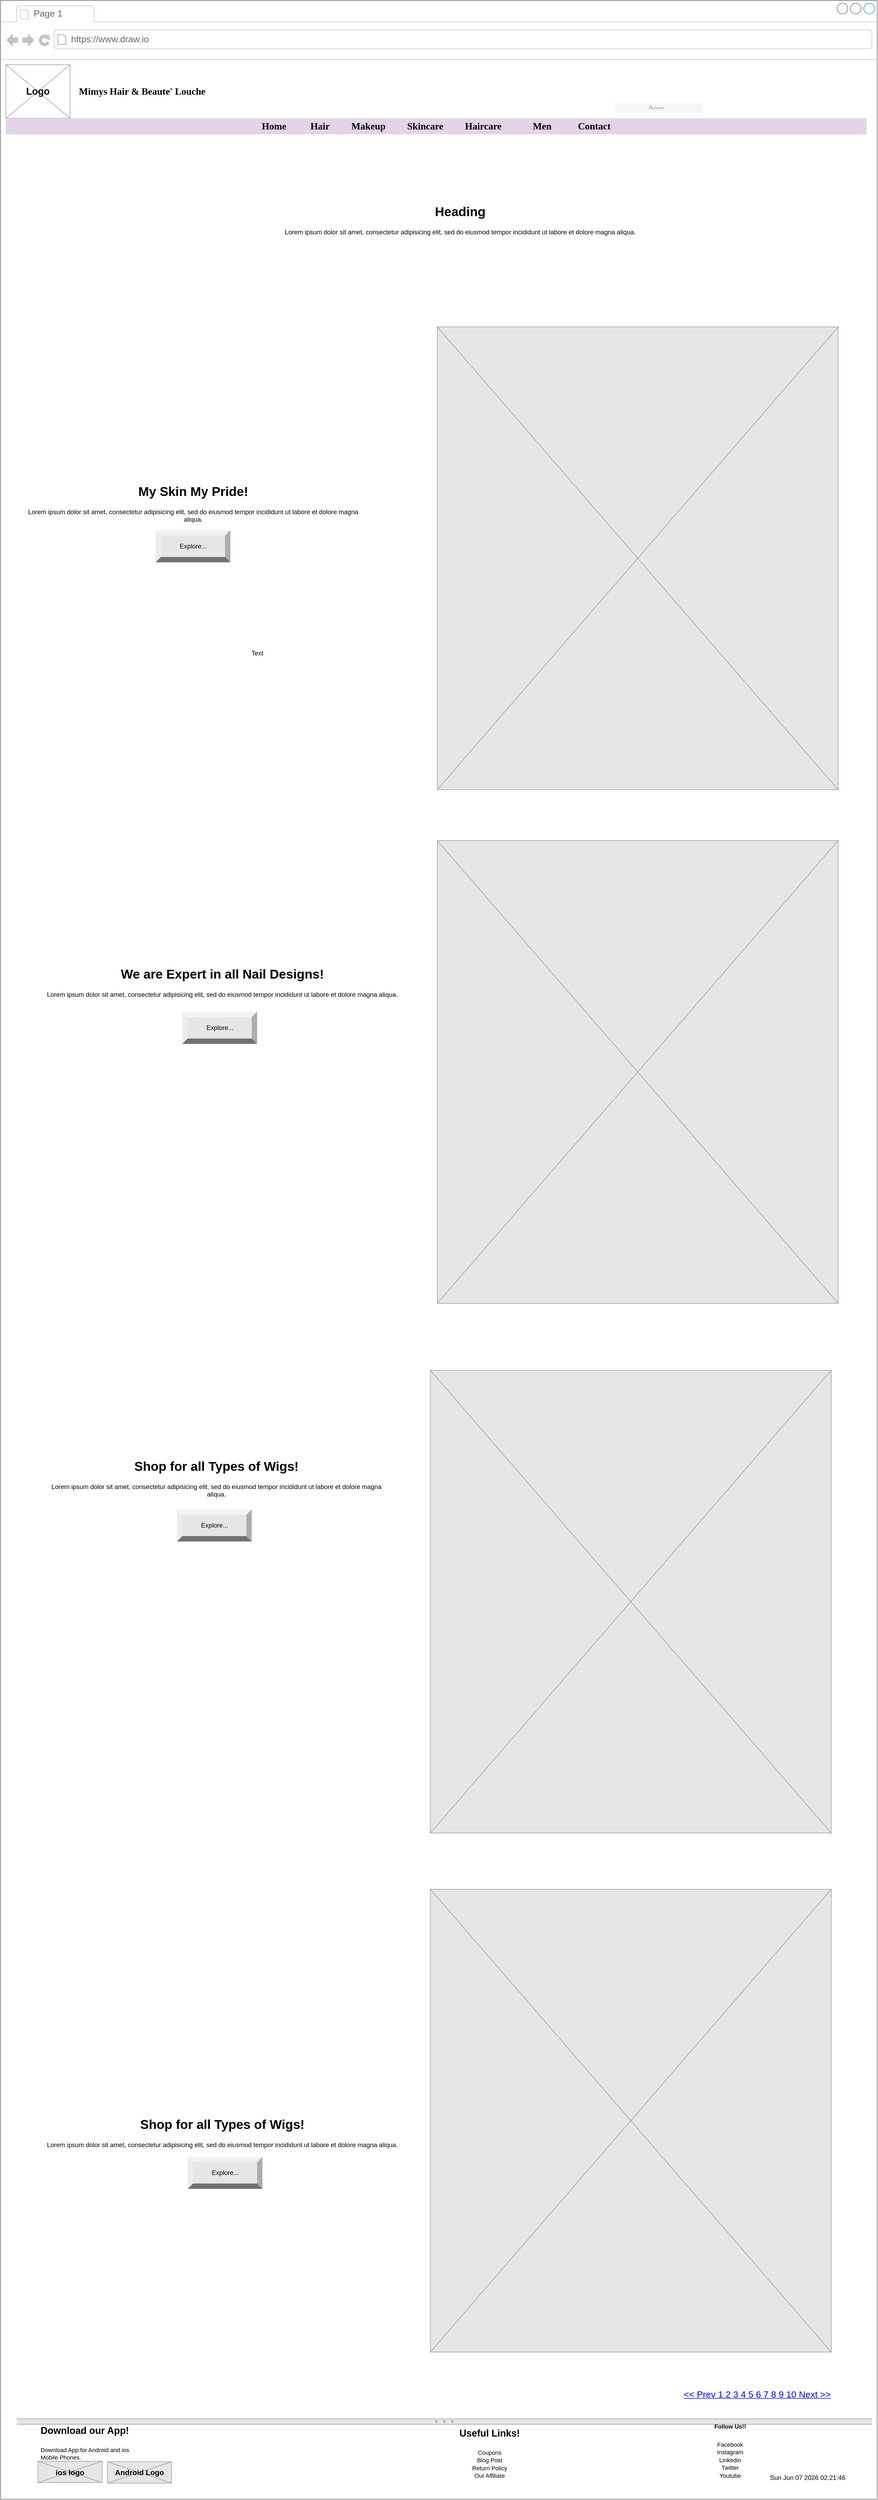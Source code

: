 <mxfile version="13.6.6" type="github" pages="5">
  <diagram id="_SIZnyFS6h-eS6f2PP6v" name="Page-1">
    <mxGraphModel dx="1108" dy="5126" grid="1" gridSize="10" guides="1" tooltips="1" connect="1" arrows="1" fold="1" page="1" pageScale="1" pageWidth="827" pageHeight="1169" math="0" shadow="0">
      <root>
        <mxCell id="0" />
        <mxCell id="1" parent="0" />
        <mxCell id="dGtViSTznUdyPwn4tENg-8" value="" style="group" parent="1" vertex="1" connectable="0">
          <mxGeometry x="10" y="-4660" width="1640" height="4670" as="geometry" />
        </mxCell>
        <mxCell id="ZXNnX0oiC3e3qP5SY0Nz-7" value="" style="strokeWidth=1;shadow=0;dashed=0;align=center;html=1;shape=mxgraph.mockup.containers.browserWindow;rSize=0;strokeColor=#666666;strokeColor2=#008cff;strokeColor3=#c4c4c4;mainText=,;recursiveResize=0;fillColor=#FFFFFF;" parent="dGtViSTznUdyPwn4tENg-8" vertex="1">
          <mxGeometry width="1640" height="4670" as="geometry" />
        </mxCell>
        <mxCell id="ZXNnX0oiC3e3qP5SY0Nz-8" value="Page 1" style="strokeWidth=1;shadow=0;dashed=0;align=center;html=1;shape=mxgraph.mockup.containers.anchor;fontSize=17;fontColor=#666666;align=left;" parent="ZXNnX0oiC3e3qP5SY0Nz-7" vertex="1">
          <mxGeometry x="60" y="12" width="110" height="26" as="geometry" />
        </mxCell>
        <mxCell id="ZXNnX0oiC3e3qP5SY0Nz-9" value="https://www.draw.io" style="strokeWidth=1;shadow=0;dashed=0;align=center;html=1;shape=mxgraph.mockup.containers.anchor;rSize=0;fontSize=17;fontColor=#666666;align=left;" parent="ZXNnX0oiC3e3qP5SY0Nz-7" vertex="1">
          <mxGeometry x="130" y="60" width="250" height="26" as="geometry" />
        </mxCell>
        <mxCell id="ZXNnX0oiC3e3qP5SY0Nz-10" value="" style="verticalLabelPosition=bottom;shadow=0;dashed=0;align=center;html=1;verticalAlign=top;strokeWidth=1;shape=mxgraph.mockup.graphics.simpleIcon;strokeColor=#999999;" parent="ZXNnX0oiC3e3qP5SY0Nz-7" vertex="1">
          <mxGeometry x="10" y="120" width="120" height="100" as="geometry" />
        </mxCell>
        <mxCell id="ZXNnX0oiC3e3qP5SY0Nz-11" value="&lt;font style=&quot;font-size: 18px&quot;&gt;&lt;b&gt;Logo&lt;/b&gt;&lt;/font&gt;" style="text;html=1;strokeColor=none;fillColor=none;align=center;verticalAlign=middle;whiteSpace=wrap;rounded=0;" parent="ZXNnX0oiC3e3qP5SY0Nz-7" vertex="1">
          <mxGeometry x="50" y="160" width="40" height="20" as="geometry" />
        </mxCell>
        <mxCell id="ZXNnX0oiC3e3qP5SY0Nz-12" value="&lt;font style=&quot;font-size: 18px&quot; face=&quot;Comic Sans MS&quot;&gt;&lt;b&gt;Mimys Hair &amp;amp; Beaute&#39; Louche&lt;/b&gt;&lt;/font&gt;" style="text;html=1;strokeColor=none;fillColor=none;align=center;verticalAlign=middle;whiteSpace=wrap;rounded=0;" parent="ZXNnX0oiC3e3qP5SY0Nz-7" vertex="1">
          <mxGeometry x="40" y="140" width="450" height="60" as="geometry" />
        </mxCell>
        <mxCell id="ZXNnX0oiC3e3qP5SY0Nz-16" value="" style="shape=rect;fillColor=#F6F6F6;strokeColor=none;" parent="ZXNnX0oiC3e3qP5SY0Nz-7" vertex="1">
          <mxGeometry x="1149" y="190" width="164" height="20" as="geometry" />
        </mxCell>
        <mxCell id="ZXNnX0oiC3e3qP5SY0Nz-18" value="Search" style="shape=mxgraph.ios7.icons.looking_glass;strokeColor=#878789;fillColor=none;fontColor=#878789;labelPosition=right;verticalLabelPosition=middle;align=left;verticalAlign=middle;fontSize=6;fontStyle=0;spacingTop=2;" parent="ZXNnX0oiC3e3qP5SY0Nz-16" vertex="1">
          <mxGeometry x="0.5" y="0.5" width="6" height="6" relative="1" as="geometry">
            <mxPoint x="-17" y="-3" as="offset" />
          </mxGeometry>
        </mxCell>
        <mxCell id="ZXNnX0oiC3e3qP5SY0Nz-25" value="&lt;font style=&quot;font-size: 18px&quot; face=&quot;Tahoma&quot;&gt;&lt;b&gt;Home&amp;nbsp; &amp;nbsp; &amp;nbsp; &amp;nbsp; &amp;nbsp; Hair&amp;nbsp; &amp;nbsp; &amp;nbsp; &amp;nbsp; &amp;nbsp;Makeup&amp;nbsp; &amp;nbsp; &amp;nbsp; &amp;nbsp; &amp;nbsp;Skincare&amp;nbsp; &amp;nbsp; &amp;nbsp; &amp;nbsp; &amp;nbsp;Haircare&amp;nbsp; &amp;nbsp; &amp;nbsp; &amp;nbsp; &amp;nbsp; &amp;nbsp; &amp;nbsp;Men&amp;nbsp; &amp;nbsp; &amp;nbsp; &amp;nbsp; &amp;nbsp; &amp;nbsp;Contact&lt;/b&gt;&lt;/font&gt;" style="text;html=1;strokeColor=none;fillColor=#E1D5E7;align=center;verticalAlign=middle;whiteSpace=wrap;rounded=0;" parent="ZXNnX0oiC3e3qP5SY0Nz-7" vertex="1">
          <mxGeometry x="10" y="220" width="1610" height="30" as="geometry" />
        </mxCell>
        <mxCell id="ZXNnX0oiC3e3qP5SY0Nz-37" value="&lt;h1&gt;My Skin My Pride!&lt;/h1&gt;&lt;p&gt;Lorem ipsum dolor sit amet, consectetur adipisicing elit, sed do eiusmod tempor incididunt ut labore et dolore magna aliqua.&lt;/p&gt;" style="text;html=1;strokeColor=none;fillColor=none;spacing=5;spacingTop=-20;whiteSpace=wrap;overflow=hidden;rounded=0;align=center;" parent="ZXNnX0oiC3e3qP5SY0Nz-7" vertex="1">
          <mxGeometry x="30.5" y="897.5" width="659" height="290" as="geometry" />
        </mxCell>
        <mxCell id="ZXNnX0oiC3e3qP5SY0Nz-41" value="&lt;h1&gt;We are Expert in all Nail Designs!&lt;/h1&gt;&lt;p&gt;Lorem ipsum dolor sit amet, consectetur adipisicing elit, sed do eiusmod tempor incididunt ut labore et dolore magna aliqua.&lt;/p&gt;" style="text;html=1;strokeColor=none;fillColor=none;spacing=5;spacingTop=-20;whiteSpace=wrap;overflow=hidden;rounded=0;align=center;" parent="ZXNnX0oiC3e3qP5SY0Nz-7" vertex="1">
          <mxGeometry y="1800" width="830" height="485" as="geometry" />
        </mxCell>
        <mxCell id="ZXNnX0oiC3e3qP5SY0Nz-43" value="&lt;h1&gt;Shop for all Types of Wigs!&lt;/h1&gt;&lt;p&gt;Lorem ipsum dolor sit amet, consectetur adipisicing elit, sed do eiusmod tempor incididunt ut labore et dolore magna aliqua.&lt;/p&gt;" style="text;html=1;strokeColor=none;fillColor=none;spacing=5;spacingTop=-20;whiteSpace=wrap;overflow=hidden;rounded=0;align=center;" parent="ZXNnX0oiC3e3qP5SY0Nz-7" vertex="1">
          <mxGeometry x="74" y="2720" width="660" height="330" as="geometry" />
        </mxCell>
        <mxCell id="ZXNnX0oiC3e3qP5SY0Nz-60" value="&lt;h1&gt;Shop for all Types of Wigs!&lt;/h1&gt;&lt;p&gt;Lorem ipsum dolor sit amet, consectetur adipisicing elit, sed do eiusmod tempor incididunt ut labore et dolore magna aliqua.&lt;/p&gt;" style="text;html=1;strokeColor=none;fillColor=none;spacing=5;spacingTop=-20;whiteSpace=wrap;overflow=hidden;rounded=0;align=center;" parent="ZXNnX0oiC3e3qP5SY0Nz-7" vertex="1">
          <mxGeometry x="69" y="3950" width="692" height="450" as="geometry" />
        </mxCell>
        <mxCell id="ZXNnX0oiC3e3qP5SY0Nz-61" value="&lt;h1&gt;&lt;br&gt;&lt;/h1&gt;&lt;h1&gt;Heading&lt;/h1&gt;&lt;p&gt;Lorem ipsum dolor sit amet, consectetur adipisicing elit, sed do eiusmod tempor incididunt ut labore et dolore magna aliqua.&lt;/p&gt;" style="text;html=1;strokeColor=none;fillColor=none;spacing=5;spacingTop=-20;whiteSpace=wrap;overflow=hidden;rounded=0;align=center;" parent="ZXNnX0oiC3e3qP5SY0Nz-7" vertex="1">
          <mxGeometry x="260" y="330" width="1200" height="260" as="geometry" />
        </mxCell>
        <mxCell id="ZXNnX0oiC3e3qP5SY0Nz-65" value="" style="verticalLabelPosition=bottom;shadow=0;dashed=0;align=center;html=1;verticalAlign=top;strokeWidth=1;shape=mxgraph.mockup.graphics.simpleIcon;strokeColor=#999999;fillColor=#E6E6E6;" parent="ZXNnX0oiC3e3qP5SY0Nz-7" vertex="1">
          <mxGeometry x="804" y="2560" width="750" height="865" as="geometry" />
        </mxCell>
        <mxCell id="ZXNnX0oiC3e3qP5SY0Nz-66" value="" style="verticalLabelPosition=bottom;shadow=0;dashed=0;align=center;html=1;verticalAlign=top;strokeWidth=1;shape=mxgraph.mockup.graphics.simpleIcon;strokeColor=#999999;fillColor=#E6E6E6;" parent="ZXNnX0oiC3e3qP5SY0Nz-7" vertex="1">
          <mxGeometry x="804" y="3530" width="750" height="865" as="geometry" />
        </mxCell>
        <mxCell id="ZXNnX0oiC3e3qP5SY0Nz-67" value="" style="verticalLabelPosition=bottom;shadow=0;dashed=0;align=center;html=1;verticalAlign=top;strokeWidth=1;shape=mxgraph.mockup.graphics.simpleIcon;strokeColor=#999999;fillColor=#E6E6E6;" parent="ZXNnX0oiC3e3qP5SY0Nz-7" vertex="1">
          <mxGeometry x="817" y="1570" width="750" height="865" as="geometry" />
        </mxCell>
        <mxCell id="ZXNnX0oiC3e3qP5SY0Nz-68" value="" style="verticalLabelPosition=bottom;shadow=0;dashed=0;align=center;html=1;verticalAlign=top;strokeWidth=1;shape=mxgraph.mockup.graphics.simpleIcon;strokeColor=#999999;fillColor=#E6E6E6;" parent="ZXNnX0oiC3e3qP5SY0Nz-7" vertex="1">
          <mxGeometry x="817" y="610" width="750" height="865" as="geometry" />
        </mxCell>
        <mxCell id="Xkclj11PRIltgbxQ1ce_-1" value="&lt;h1&gt;&lt;font style=&quot;font-size: 18px&quot;&gt;Useful &lt;/font&gt;&lt;font style=&quot;font-size: 18px&quot;&gt;Links!&lt;/font&gt;&lt;/h1&gt;&lt;div&gt;&lt;font style=&quot;font-size: 11px&quot;&gt;Coupons&lt;/font&gt;&lt;/div&gt;&lt;div&gt;&lt;font style=&quot;font-size: 11px&quot;&gt;Blog Post&lt;/font&gt;&lt;/div&gt;&lt;div&gt;&lt;font style=&quot;font-size: 11px&quot;&gt;Return Policy&lt;/font&gt;&lt;/div&gt;&lt;div&gt;&lt;font style=&quot;font-size: 11px&quot;&gt;Our Affiliate&lt;/font&gt;&lt;/div&gt;" style="text;html=1;strokeColor=none;fillColor=none;spacing=5;spacingTop=-20;whiteSpace=wrap;overflow=hidden;rounded=0;align=center;" parent="ZXNnX0oiC3e3qP5SY0Nz-7" vertex="1">
          <mxGeometry x="820" y="4525" width="190" height="110" as="geometry" />
        </mxCell>
        <mxCell id="Xkclj11PRIltgbxQ1ce_-2" value="&lt;h1&gt;&lt;font style=&quot;font-size: 11px&quot;&gt;Follow Us!!&lt;/font&gt;&lt;/h1&gt;&lt;div&gt;&lt;span style=&quot;font-size: 11px&quot;&gt;Facebook&lt;/span&gt;&lt;/div&gt;&lt;div&gt;&lt;span style=&quot;font-size: 11px&quot;&gt;Instagram&lt;/span&gt;&lt;/div&gt;&lt;div&gt;&lt;span style=&quot;font-size: 11px&quot;&gt;Linkedin&lt;/span&gt;&lt;/div&gt;&lt;div&gt;&lt;span style=&quot;font-size: 11px&quot;&gt;Twitter&lt;/span&gt;&lt;/div&gt;&lt;div&gt;&lt;span style=&quot;font-size: 11px&quot;&gt;Youtube&lt;/span&gt;&lt;/div&gt;&lt;div&gt;&lt;font style=&quot;font-size: 11px&quot;&gt;&lt;br&gt;&lt;/font&gt;&lt;/div&gt;" style="text;html=1;strokeColor=none;fillColor=none;spacing=5;spacingTop=-20;whiteSpace=wrap;overflow=hidden;rounded=0;align=center;" parent="ZXNnX0oiC3e3qP5SY0Nz-7" vertex="1">
          <mxGeometry x="1270" y="4510" width="190" height="120" as="geometry" />
        </mxCell>
        <mxCell id="Xkclj11PRIltgbxQ1ce_-3" value="" style="verticalLabelPosition=bottom;shadow=0;dashed=0;align=center;html=1;verticalAlign=top;strokeWidth=1;shape=mxgraph.mockup.forms.splitter;strokeColor=#999999;fillColor=#E6E6E6;" parent="ZXNnX0oiC3e3qP5SY0Nz-7" vertex="1">
          <mxGeometry x="30.5" y="4520" width="1600" height="10" as="geometry" />
        </mxCell>
        <UserObject label="%date{ddd mmm dd yyyy HH:MM:ss}%" placeholders="1" id="Xkclj11PRIltgbxQ1ce_-4">
          <mxCell style="text;html=1;strokeColor=none;fillColor=none;align=center;verticalAlign=middle;whiteSpace=wrap;overflow=hidden;" parent="ZXNnX0oiC3e3qP5SY0Nz-7" vertex="1">
            <mxGeometry x="1430" y="4620" width="160" height="20" as="geometry" />
          </mxCell>
        </UserObject>
        <mxCell id="Xkclj11PRIltgbxQ1ce_-5" value="" style="group" parent="ZXNnX0oiC3e3qP5SY0Nz-7" vertex="1" connectable="0">
          <mxGeometry x="70" y="4520" width="250" height="120" as="geometry" />
        </mxCell>
        <mxCell id="Xkclj11PRIltgbxQ1ce_-6" value="&lt;h1&gt;&lt;font style=&quot;font-size: 18px&quot;&gt;Download our App!&lt;/font&gt;&lt;/h1&gt;&lt;div&gt;&lt;font style=&quot;font-size: 11px&quot;&gt;Download App for Android and ios Mobile Phones.&lt;/font&gt;&lt;/div&gt;" style="text;html=1;strokeColor=none;fillColor=none;spacing=5;spacingTop=-20;whiteSpace=wrap;overflow=hidden;rounded=0;" parent="Xkclj11PRIltgbxQ1ce_-5" vertex="1">
          <mxGeometry width="190" height="120" as="geometry" />
        </mxCell>
        <mxCell id="Xkclj11PRIltgbxQ1ce_-7" value="" style="verticalLabelPosition=bottom;shadow=0;dashed=0;align=center;html=1;verticalAlign=top;strokeWidth=1;shape=mxgraph.mockup.graphics.simpleIcon;strokeColor=#999999;fillColor=#E6E6E6;" parent="Xkclj11PRIltgbxQ1ce_-5" vertex="1">
          <mxGeometry y="79" width="120" height="40" as="geometry" />
        </mxCell>
        <mxCell id="Xkclj11PRIltgbxQ1ce_-8" value="" style="verticalLabelPosition=bottom;shadow=0;dashed=0;align=center;html=1;verticalAlign=top;strokeWidth=1;shape=mxgraph.mockup.graphics.simpleIcon;strokeColor=#999999;fillColor=#E6E6E6;" parent="Xkclj11PRIltgbxQ1ce_-5" vertex="1">
          <mxGeometry x="130" y="80" width="120" height="40" as="geometry" />
        </mxCell>
        <mxCell id="Xkclj11PRIltgbxQ1ce_-9" value="&lt;font style=&quot;font-size: 14px&quot;&gt;&lt;b&gt;ios logo&lt;/b&gt;&lt;/font&gt;" style="text;html=1;strokeColor=none;fillColor=none;align=center;verticalAlign=middle;whiteSpace=wrap;rounded=0;" parent="Xkclj11PRIltgbxQ1ce_-5" vertex="1">
          <mxGeometry y="85" width="120" height="30" as="geometry" />
        </mxCell>
        <mxCell id="Xkclj11PRIltgbxQ1ce_-10" value="&lt;font style=&quot;font-size: 14px&quot;&gt;&lt;b&gt;Android Logo&lt;/b&gt;&lt;/font&gt;" style="text;html=1;strokeColor=none;fillColor=none;align=center;verticalAlign=middle;whiteSpace=wrap;rounded=0;" parent="Xkclj11PRIltgbxQ1ce_-5" vertex="1">
          <mxGeometry x="130" y="85" width="120" height="30" as="geometry" />
        </mxCell>
        <mxCell id="dGtViSTznUdyPwn4tENg-1" value="&lt;&lt; Prev 1 2 3 4 5 6 7 8 9 10 Next &gt;&gt;" style="strokeWidth=1;shadow=0;dashed=0;align=center;html=1;shape=mxgraph.mockup.navigation.pagination;linkText=;fontSize=17;fontColor=#0000ff;fontStyle=4;fillColor=#E6E6E6;" parent="ZXNnX0oiC3e3qP5SY0Nz-7" vertex="1">
          <mxGeometry x="1240" y="4460" width="350" height="30" as="geometry" />
        </mxCell>
        <mxCell id="dGtViSTznUdyPwn4tENg-2" value="Explore..." style="labelPosition=center;verticalLabelPosition=middle;align=center;html=1;shape=mxgraph.basic.shaded_button;dx=10;fillColor=#E6E6E6;strokeColor=none;" parent="ZXNnX0oiC3e3qP5SY0Nz-7" vertex="1">
          <mxGeometry x="330" y="2820" width="140" height="60" as="geometry" />
        </mxCell>
        <mxCell id="dGtViSTznUdyPwn4tENg-4" value="Explore..." style="labelPosition=center;verticalLabelPosition=middle;align=center;html=1;shape=mxgraph.basic.shaded_button;dx=10;fillColor=#E6E6E6;strokeColor=none;" parent="ZXNnX0oiC3e3qP5SY0Nz-7" vertex="1">
          <mxGeometry x="350" y="4030" width="140" height="60" as="geometry" />
        </mxCell>
        <mxCell id="dGtViSTznUdyPwn4tENg-5" value="Explore..." style="labelPosition=center;verticalLabelPosition=middle;align=center;html=1;shape=mxgraph.basic.shaded_button;dx=10;fillColor=#E6E6E6;strokeColor=none;" parent="ZXNnX0oiC3e3qP5SY0Nz-7" vertex="1">
          <mxGeometry x="340" y="1890" width="140" height="60" as="geometry" />
        </mxCell>
        <mxCell id="dGtViSTznUdyPwn4tENg-6" value="Explore..." style="labelPosition=center;verticalLabelPosition=middle;align=center;html=1;shape=mxgraph.basic.shaded_button;dx=10;fillColor=#E6E6E6;strokeColor=none;" parent="ZXNnX0oiC3e3qP5SY0Nz-7" vertex="1">
          <mxGeometry x="290" y="990" width="140" height="60" as="geometry" />
        </mxCell>
        <mxCell id="dGtViSTznUdyPwn4tENg-7" value="Text" style="text;html=1;resizable=0;autosize=1;align=center;verticalAlign=middle;points=[];fillColor=none;strokeColor=none;rounded=0;" parent="dGtViSTznUdyPwn4tENg-8" vertex="1">
          <mxGeometry x="460" y="1210" width="40" height="20" as="geometry" />
        </mxCell>
      </root>
    </mxGraphModel>
  </diagram>
  <diagram id="F1qWcP7byugfUH4eh2zs" name="Page-2">
    <mxGraphModel dx="1108" dy="5126" grid="1" gridSize="10" guides="1" tooltips="1" connect="1" arrows="1" fold="1" page="1" pageScale="1" pageWidth="827" pageHeight="1169" math="0" shadow="0">
      <root>
        <mxCell id="_qKldzhJ5OiEdJp5K3g7-0" />
        <mxCell id="_qKldzhJ5OiEdJp5K3g7-1" parent="_qKldzhJ5OiEdJp5K3g7-0" />
        <mxCell id="o2qVaON0X2fDX1mYzOQQ-1" value="" style="group" parent="_qKldzhJ5OiEdJp5K3g7-1" vertex="1" connectable="0">
          <mxGeometry x="10" y="-4659" width="1640" height="5020" as="geometry" />
        </mxCell>
        <mxCell id="o2qVaON0X2fDX1mYzOQQ-0" value="" style="group" parent="o2qVaON0X2fDX1mYzOQQ-1" vertex="1" connectable="0">
          <mxGeometry width="1640" height="5020" as="geometry" />
        </mxCell>
        <mxCell id="BtqLe-b-xOdoUxjaay2K-0" value="" style="strokeWidth=1;shadow=0;dashed=0;align=center;html=1;shape=mxgraph.mockup.containers.browserWindow;rSize=0;strokeColor=#666666;strokeColor2=#008cff;strokeColor3=#c4c4c4;mainText=,;recursiveResize=0;fillColor=#FFFFFF;" parent="o2qVaON0X2fDX1mYzOQQ-0" vertex="1">
          <mxGeometry width="1640" height="5020" as="geometry" />
        </mxCell>
        <mxCell id="BtqLe-b-xOdoUxjaay2K-1" value="Page 1" style="strokeWidth=1;shadow=0;dashed=0;align=center;html=1;shape=mxgraph.mockup.containers.anchor;fontSize=17;fontColor=#666666;align=left;" parent="BtqLe-b-xOdoUxjaay2K-0" vertex="1">
          <mxGeometry x="60" y="12" width="110" height="26" as="geometry" />
        </mxCell>
        <mxCell id="BtqLe-b-xOdoUxjaay2K-2" value="www.mimysbeautelouche.com" style="strokeWidth=1;shadow=0;dashed=0;align=center;html=1;shape=mxgraph.mockup.containers.anchor;rSize=0;fontSize=17;fontColor=#666666;align=left;" parent="BtqLe-b-xOdoUxjaay2K-0" vertex="1">
          <mxGeometry x="130" y="60" width="250" height="26" as="geometry" />
        </mxCell>
        <mxCell id="BtqLe-b-xOdoUxjaay2K-3" value="" style="verticalLabelPosition=bottom;shadow=0;dashed=0;align=center;html=1;verticalAlign=top;strokeWidth=1;shape=mxgraph.mockup.graphics.simpleIcon;strokeColor=#999999;" parent="BtqLe-b-xOdoUxjaay2K-0" vertex="1">
          <mxGeometry x="10" y="120" width="120" height="100" as="geometry" />
        </mxCell>
        <mxCell id="BtqLe-b-xOdoUxjaay2K-4" value="&lt;font style=&quot;font-size: 18px&quot;&gt;&lt;b&gt;Logo&lt;/b&gt;&lt;/font&gt;" style="text;html=1;strokeColor=none;fillColor=none;align=center;verticalAlign=middle;whiteSpace=wrap;rounded=0;" parent="BtqLe-b-xOdoUxjaay2K-0" vertex="1">
          <mxGeometry x="50" y="160" width="40" height="20" as="geometry" />
        </mxCell>
        <mxCell id="BtqLe-b-xOdoUxjaay2K-5" value="&lt;font style=&quot;font-size: 18px&quot; face=&quot;Comic Sans MS&quot;&gt;&lt;b&gt;Mimys Hair &amp;amp; Beaute&#39; Louche&lt;/b&gt;&lt;/font&gt;" style="text;html=1;strokeColor=none;fillColor=none;align=center;verticalAlign=middle;whiteSpace=wrap;rounded=0;" parent="BtqLe-b-xOdoUxjaay2K-0" vertex="1">
          <mxGeometry x="40" y="140" width="450" height="60" as="geometry" />
        </mxCell>
        <mxCell id="BtqLe-b-xOdoUxjaay2K-6" value="" style="shape=rect;fillColor=#F6F6F6;strokeColor=none;" parent="BtqLe-b-xOdoUxjaay2K-0" vertex="1">
          <mxGeometry x="1466" y="150" width="164" height="30" as="geometry" />
        </mxCell>
        <mxCell id="BtqLe-b-xOdoUxjaay2K-8" value="Search" style="shape=mxgraph.ios7.icons.looking_glass;strokeColor=#878789;fillColor=none;fontColor=#878789;labelPosition=right;verticalLabelPosition=middle;align=left;verticalAlign=middle;fontSize=6;fontStyle=0;spacingTop=2;" parent="BtqLe-b-xOdoUxjaay2K-6" vertex="1">
          <mxGeometry x="0.5" y="0.5" width="6" height="6" relative="1" as="geometry">
            <mxPoint x="-17" y="-3" as="offset" />
          </mxGeometry>
        </mxCell>
        <mxCell id="BtqLe-b-xOdoUxjaay2K-9" value="&lt;font style=&quot;font-size: 24px&quot; face=&quot;Tahoma&quot;&gt;Home&amp;nbsp; &amp;nbsp; &amp;nbsp; &amp;nbsp; &amp;nbsp; &amp;nbsp;Hair&amp;nbsp; &amp;nbsp; &amp;nbsp; &amp;nbsp; &amp;nbsp; Makeup&amp;nbsp; &amp;nbsp; &amp;nbsp; &amp;nbsp; &amp;nbsp; &amp;nbsp;Skincare&amp;nbsp; &amp;nbsp; &amp;nbsp; &amp;nbsp; &amp;nbsp; &amp;nbsp; Haircare&amp;nbsp; &amp;nbsp; &amp;nbsp; &amp;nbsp; &amp;nbsp; &amp;nbsp; &amp;nbsp;Men&amp;nbsp; &amp;nbsp; &amp;nbsp; &amp;nbsp; &amp;nbsp; Babies&amp;nbsp; &amp;nbsp;Contact&lt;/font&gt;" style="text;html=1;strokeColor=none;fillColor=#E1D5E7;align=center;verticalAlign=middle;whiteSpace=wrap;rounded=0;" parent="BtqLe-b-xOdoUxjaay2K-0" vertex="1">
          <mxGeometry x="10" y="223" width="1620" height="50" as="geometry" />
        </mxCell>
        <mxCell id="BtqLe-b-xOdoUxjaay2K-21" value="&lt;h1&gt;&lt;br&gt;&lt;/h1&gt;&lt;h1&gt;Human Hair Section&lt;/h1&gt;&lt;p&gt;Lorem ipsum dolor sit amet, consectetur adipisicing elit, sed do eiusmod tempor incididunt ut labore et dolore magna aliqua.&lt;/p&gt;" style="text;html=1;strokeColor=none;fillColor=none;spacing=5;spacingTop=-20;whiteSpace=wrap;overflow=hidden;rounded=0;align=center;" parent="BtqLe-b-xOdoUxjaay2K-0" vertex="1">
          <mxGeometry x="260" y="330" width="1200" height="260" as="geometry" />
        </mxCell>
        <mxCell id="BtqLe-b-xOdoUxjaay2K-35" value="" style="group" parent="BtqLe-b-xOdoUxjaay2K-0" vertex="1" connectable="0">
          <mxGeometry x="70" y="638" width="1480" height="1340" as="geometry" />
        </mxCell>
        <mxCell id="BtqLe-b-xOdoUxjaay2K-26" value="" style="verticalLabelPosition=bottom;shadow=0;dashed=0;align=center;html=1;verticalAlign=top;strokeWidth=1;shape=mxgraph.mockup.graphics.simpleIcon;strokeColor=#999999;fillColor=#ffffff;" parent="BtqLe-b-xOdoUxjaay2K-35" vertex="1">
          <mxGeometry width="370" height="335" as="geometry" />
        </mxCell>
        <mxCell id="BtqLe-b-xOdoUxjaay2K-27" value="" style="verticalLabelPosition=bottom;shadow=0;dashed=0;align=center;html=1;verticalAlign=top;strokeWidth=1;shape=mxgraph.mockup.graphics.simpleIcon;strokeColor=#999999;fillColor=#ffffff;" parent="BtqLe-b-xOdoUxjaay2K-35" vertex="1">
          <mxGeometry x="555" width="370" height="335" as="geometry" />
        </mxCell>
        <mxCell id="BtqLe-b-xOdoUxjaay2K-28" value="" style="verticalLabelPosition=bottom;shadow=0;dashed=0;align=center;html=1;verticalAlign=top;strokeWidth=1;shape=mxgraph.mockup.graphics.simpleIcon;strokeColor=#999999;fillColor=#ffffff;" parent="BtqLe-b-xOdoUxjaay2K-35" vertex="1">
          <mxGeometry x="1110" width="370" height="335" as="geometry" />
        </mxCell>
        <mxCell id="BtqLe-b-xOdoUxjaay2K-29" value="" style="verticalLabelPosition=bottom;shadow=0;dashed=0;align=center;html=1;verticalAlign=top;strokeWidth=1;shape=mxgraph.mockup.graphics.simpleIcon;strokeColor=#999999;fillColor=#ffffff;" parent="BtqLe-b-xOdoUxjaay2K-35" vertex="1">
          <mxGeometry y="502.5" width="370" height="335" as="geometry" />
        </mxCell>
        <mxCell id="BtqLe-b-xOdoUxjaay2K-30" value="" style="verticalLabelPosition=bottom;shadow=0;dashed=0;align=center;html=1;verticalAlign=top;strokeWidth=1;shape=mxgraph.mockup.graphics.simpleIcon;strokeColor=#999999;fillColor=#ffffff;" parent="BtqLe-b-xOdoUxjaay2K-35" vertex="1">
          <mxGeometry x="555" y="502.5" width="370" height="335" as="geometry" />
        </mxCell>
        <mxCell id="BtqLe-b-xOdoUxjaay2K-31" value="" style="verticalLabelPosition=bottom;shadow=0;dashed=0;align=center;html=1;verticalAlign=top;strokeWidth=1;shape=mxgraph.mockup.graphics.simpleIcon;strokeColor=#999999;fillColor=#ffffff;" parent="BtqLe-b-xOdoUxjaay2K-35" vertex="1">
          <mxGeometry x="1110" y="502.5" width="370" height="335" as="geometry" />
        </mxCell>
        <mxCell id="BtqLe-b-xOdoUxjaay2K-32" value="" style="verticalLabelPosition=bottom;shadow=0;dashed=0;align=center;html=1;verticalAlign=top;strokeWidth=1;shape=mxgraph.mockup.graphics.simpleIcon;strokeColor=#999999;fillColor=#ffffff;" parent="BtqLe-b-xOdoUxjaay2K-35" vertex="1">
          <mxGeometry y="1005.0" width="370" height="335" as="geometry" />
        </mxCell>
        <mxCell id="BtqLe-b-xOdoUxjaay2K-33" value="" style="verticalLabelPosition=bottom;shadow=0;dashed=0;align=center;html=1;verticalAlign=top;strokeWidth=1;shape=mxgraph.mockup.graphics.simpleIcon;strokeColor=#999999;fillColor=#ffffff;" parent="BtqLe-b-xOdoUxjaay2K-35" vertex="1">
          <mxGeometry x="555" y="1005.0" width="370" height="335" as="geometry" />
        </mxCell>
        <mxCell id="BtqLe-b-xOdoUxjaay2K-34" value="" style="verticalLabelPosition=bottom;shadow=0;dashed=0;align=center;html=1;verticalAlign=top;strokeWidth=1;shape=mxgraph.mockup.graphics.simpleIcon;strokeColor=#999999;fillColor=#ffffff;" parent="BtqLe-b-xOdoUxjaay2K-35" vertex="1">
          <mxGeometry x="1110" y="1005.0" width="370" height="335" as="geometry" />
        </mxCell>
        <mxCell id="BtqLe-b-xOdoUxjaay2K-36" value="" style="group" parent="BtqLe-b-xOdoUxjaay2K-0" vertex="1" connectable="0">
          <mxGeometry x="80" y="2208" width="1480" height="1340" as="geometry" />
        </mxCell>
        <mxCell id="BtqLe-b-xOdoUxjaay2K-37" value="" style="verticalLabelPosition=bottom;shadow=0;dashed=0;align=center;html=1;verticalAlign=top;strokeWidth=1;shape=mxgraph.mockup.graphics.simpleIcon;strokeColor=#999999;fillColor=#ffffff;" parent="BtqLe-b-xOdoUxjaay2K-36" vertex="1">
          <mxGeometry width="370" height="335" as="geometry" />
        </mxCell>
        <mxCell id="BtqLe-b-xOdoUxjaay2K-38" value="" style="verticalLabelPosition=bottom;shadow=0;dashed=0;align=center;html=1;verticalAlign=top;strokeWidth=1;shape=mxgraph.mockup.graphics.simpleIcon;strokeColor=#999999;fillColor=#ffffff;" parent="BtqLe-b-xOdoUxjaay2K-36" vertex="1">
          <mxGeometry x="555" width="370" height="335" as="geometry" />
        </mxCell>
        <mxCell id="BtqLe-b-xOdoUxjaay2K-39" value="" style="verticalLabelPosition=bottom;shadow=0;dashed=0;align=center;html=1;verticalAlign=top;strokeWidth=1;shape=mxgraph.mockup.graphics.simpleIcon;strokeColor=#999999;fillColor=#ffffff;" parent="BtqLe-b-xOdoUxjaay2K-36" vertex="1">
          <mxGeometry x="1110" width="370" height="335" as="geometry" />
        </mxCell>
        <mxCell id="BtqLe-b-xOdoUxjaay2K-56" value="" style="group" parent="BtqLe-b-xOdoUxjaay2K-36" vertex="1" connectable="0">
          <mxGeometry y="502.5" width="1480" height="837.5" as="geometry" />
        </mxCell>
        <mxCell id="BtqLe-b-xOdoUxjaay2K-40" value="" style="verticalLabelPosition=bottom;shadow=0;dashed=0;align=center;html=1;verticalAlign=top;strokeWidth=1;shape=mxgraph.mockup.graphics.simpleIcon;strokeColor=#999999;fillColor=#ffffff;" parent="BtqLe-b-xOdoUxjaay2K-56" vertex="1">
          <mxGeometry width="370" height="335" as="geometry" />
        </mxCell>
        <mxCell id="BtqLe-b-xOdoUxjaay2K-41" value="" style="verticalLabelPosition=bottom;shadow=0;dashed=0;align=center;html=1;verticalAlign=top;strokeWidth=1;shape=mxgraph.mockup.graphics.simpleIcon;strokeColor=#999999;fillColor=#ffffff;" parent="BtqLe-b-xOdoUxjaay2K-56" vertex="1">
          <mxGeometry x="555" width="370" height="335" as="geometry" />
        </mxCell>
        <mxCell id="BtqLe-b-xOdoUxjaay2K-42" value="" style="verticalLabelPosition=bottom;shadow=0;dashed=0;align=center;html=1;verticalAlign=top;strokeWidth=1;shape=mxgraph.mockup.graphics.simpleIcon;strokeColor=#999999;fillColor=#ffffff;" parent="BtqLe-b-xOdoUxjaay2K-56" vertex="1">
          <mxGeometry x="1110" width="370" height="335" as="geometry" />
        </mxCell>
        <mxCell id="BtqLe-b-xOdoUxjaay2K-57" value="" style="group" parent="BtqLe-b-xOdoUxjaay2K-56" vertex="1" connectable="0">
          <mxGeometry y="502.5" width="1480" height="335.0" as="geometry" />
        </mxCell>
        <mxCell id="BtqLe-b-xOdoUxjaay2K-43" value="" style="verticalLabelPosition=bottom;shadow=0;dashed=0;align=center;html=1;verticalAlign=top;strokeWidth=1;shape=mxgraph.mockup.graphics.simpleIcon;strokeColor=#999999;fillColor=#ffffff;" parent="BtqLe-b-xOdoUxjaay2K-57" vertex="1">
          <mxGeometry width="370" height="335" as="geometry" />
        </mxCell>
        <mxCell id="BtqLe-b-xOdoUxjaay2K-44" value="" style="verticalLabelPosition=bottom;shadow=0;dashed=0;align=center;html=1;verticalAlign=top;strokeWidth=1;shape=mxgraph.mockup.graphics.simpleIcon;strokeColor=#999999;fillColor=#ffffff;" parent="BtqLe-b-xOdoUxjaay2K-57" vertex="1">
          <mxGeometry x="555" width="370" height="335" as="geometry" />
        </mxCell>
        <mxCell id="BtqLe-b-xOdoUxjaay2K-45" value="" style="verticalLabelPosition=bottom;shadow=0;dashed=0;align=center;html=1;verticalAlign=top;strokeWidth=1;shape=mxgraph.mockup.graphics.simpleIcon;strokeColor=#999999;fillColor=#ffffff;" parent="BtqLe-b-xOdoUxjaay2K-57" vertex="1">
          <mxGeometry x="1110" width="370" height="335" as="geometry" />
        </mxCell>
        <mxCell id="BtqLe-b-xOdoUxjaay2K-58" value="" style="group" parent="BtqLe-b-xOdoUxjaay2K-56" vertex="1" connectable="0">
          <mxGeometry x="10" y="512.5" width="1480" height="335.0" as="geometry" />
        </mxCell>
        <mxCell id="BtqLe-b-xOdoUxjaay2K-59" value="" style="verticalLabelPosition=bottom;shadow=0;dashed=0;align=center;html=1;verticalAlign=top;strokeWidth=1;shape=mxgraph.mockup.graphics.simpleIcon;strokeColor=#999999;fillColor=#ffffff;" parent="BtqLe-b-xOdoUxjaay2K-58" vertex="1">
          <mxGeometry width="370" height="335" as="geometry" />
        </mxCell>
        <mxCell id="BtqLe-b-xOdoUxjaay2K-60" value="" style="verticalLabelPosition=bottom;shadow=0;dashed=0;align=center;html=1;verticalAlign=top;strokeWidth=1;shape=mxgraph.mockup.graphics.simpleIcon;strokeColor=#999999;fillColor=#ffffff;" parent="BtqLe-b-xOdoUxjaay2K-58" vertex="1">
          <mxGeometry x="555" width="370" height="335" as="geometry" />
        </mxCell>
        <mxCell id="BtqLe-b-xOdoUxjaay2K-61" value="" style="verticalLabelPosition=bottom;shadow=0;dashed=0;align=center;html=1;verticalAlign=top;strokeWidth=1;shape=mxgraph.mockup.graphics.simpleIcon;strokeColor=#999999;fillColor=#ffffff;" parent="BtqLe-b-xOdoUxjaay2K-58" vertex="1">
          <mxGeometry x="1110" width="370" height="335" as="geometry" />
        </mxCell>
        <mxCell id="BtqLe-b-xOdoUxjaay2K-46" value="" style="group" parent="BtqLe-b-xOdoUxjaay2K-0" vertex="1" connectable="0">
          <mxGeometry x="90" y="3640" width="1480" height="1340" as="geometry" />
        </mxCell>
        <mxCell id="BtqLe-b-xOdoUxjaay2K-47" value="" style="verticalLabelPosition=bottom;shadow=0;dashed=0;align=center;html=1;verticalAlign=top;strokeWidth=1;shape=mxgraph.mockup.graphics.simpleIcon;strokeColor=#999999;fillColor=#ffffff;" parent="BtqLe-b-xOdoUxjaay2K-46" vertex="1">
          <mxGeometry y="79" width="370" height="335" as="geometry" />
        </mxCell>
        <mxCell id="BtqLe-b-xOdoUxjaay2K-48" value="" style="verticalLabelPosition=bottom;shadow=0;dashed=0;align=center;html=1;verticalAlign=top;strokeWidth=1;shape=mxgraph.mockup.graphics.simpleIcon;strokeColor=#999999;fillColor=#ffffff;" parent="BtqLe-b-xOdoUxjaay2K-46" vertex="1">
          <mxGeometry x="555" y="79" width="370" height="335" as="geometry" />
        </mxCell>
        <mxCell id="BtqLe-b-xOdoUxjaay2K-49" value="" style="verticalLabelPosition=bottom;shadow=0;dashed=0;align=center;html=1;verticalAlign=top;strokeWidth=1;shape=mxgraph.mockup.graphics.simpleIcon;strokeColor=#999999;fillColor=#ffffff;" parent="BtqLe-b-xOdoUxjaay2K-46" vertex="1">
          <mxGeometry x="1110" y="79" width="370" height="335" as="geometry" />
        </mxCell>
        <mxCell id="BtqLe-b-xOdoUxjaay2K-50" value="" style="verticalLabelPosition=bottom;shadow=0;dashed=0;align=center;html=1;verticalAlign=top;strokeWidth=1;shape=mxgraph.mockup.graphics.simpleIcon;strokeColor=#999999;fillColor=#ffffff;" parent="BtqLe-b-xOdoUxjaay2K-46" vertex="1">
          <mxGeometry y="581.5" width="370" height="335" as="geometry" />
        </mxCell>
        <mxCell id="BtqLe-b-xOdoUxjaay2K-51" value="" style="verticalLabelPosition=bottom;shadow=0;dashed=0;align=center;html=1;verticalAlign=top;strokeWidth=1;shape=mxgraph.mockup.graphics.simpleIcon;strokeColor=#999999;fillColor=#ffffff;" parent="BtqLe-b-xOdoUxjaay2K-46" vertex="1">
          <mxGeometry x="555" y="581.5" width="370" height="335" as="geometry" />
        </mxCell>
        <mxCell id="BtqLe-b-xOdoUxjaay2K-52" value="" style="verticalLabelPosition=bottom;shadow=0;dashed=0;align=center;html=1;verticalAlign=top;strokeWidth=1;shape=mxgraph.mockup.graphics.simpleIcon;strokeColor=#999999;fillColor=#ffffff;" parent="BtqLe-b-xOdoUxjaay2K-46" vertex="1">
          <mxGeometry x="1110" y="581.5" width="370" height="335" as="geometry" />
        </mxCell>
        <mxCell id="r7zXpZ3DW8W2Lm8muUgR-0" value="&lt;h1&gt;&lt;font style=&quot;font-size: 18px&quot;&gt;Useful &lt;/font&gt;&lt;font style=&quot;font-size: 18px&quot;&gt;Links!&lt;/font&gt;&lt;/h1&gt;&lt;div&gt;&lt;font style=&quot;font-size: 11px&quot;&gt;Coupons&lt;/font&gt;&lt;/div&gt;&lt;div&gt;&lt;font style=&quot;font-size: 11px&quot;&gt;Blog Post&lt;/font&gt;&lt;/div&gt;&lt;div&gt;&lt;font style=&quot;font-size: 11px&quot;&gt;Return Policy&lt;/font&gt;&lt;/div&gt;&lt;div&gt;&lt;font style=&quot;font-size: 11px&quot;&gt;Our Affiliate&lt;/font&gt;&lt;/div&gt;" style="text;html=1;strokeColor=none;fillColor=none;spacing=5;spacingTop=-20;whiteSpace=wrap;overflow=hidden;rounded=0;align=center;" parent="BtqLe-b-xOdoUxjaay2K-0" vertex="1">
          <mxGeometry x="813.5" y="4885" width="190" height="185" as="geometry" />
        </mxCell>
        <mxCell id="r7zXpZ3DW8W2Lm8muUgR-1" value="&lt;h1&gt;&lt;font style=&quot;font-size: 11px&quot;&gt;Follow Us!!&lt;/font&gt;&lt;/h1&gt;&lt;div&gt;&lt;span style=&quot;font-size: 11px&quot;&gt;Facebook&lt;/span&gt;&lt;/div&gt;&lt;div&gt;&lt;span style=&quot;font-size: 11px&quot;&gt;Instagram&lt;/span&gt;&lt;/div&gt;&lt;div&gt;&lt;span style=&quot;font-size: 11px&quot;&gt;Linkedin&lt;/span&gt;&lt;/div&gt;&lt;div&gt;&lt;span style=&quot;font-size: 11px&quot;&gt;Twitter&lt;/span&gt;&lt;/div&gt;&lt;div&gt;&lt;span style=&quot;font-size: 11px&quot;&gt;Youtube&lt;/span&gt;&lt;/div&gt;&lt;div&gt;&lt;font style=&quot;font-size: 11px&quot;&gt;&lt;br&gt;&lt;/font&gt;&lt;/div&gt;" style="text;html=1;strokeColor=none;fillColor=none;spacing=5;spacingTop=-20;whiteSpace=wrap;overflow=hidden;rounded=0;align=center;" parent="BtqLe-b-xOdoUxjaay2K-0" vertex="1">
          <mxGeometry x="1260" y="4880" width="190" height="120" as="geometry" />
        </mxCell>
        <mxCell id="r7zXpZ3DW8W2Lm8muUgR-2" value="" style="verticalLabelPosition=bottom;shadow=0;dashed=0;align=center;html=1;verticalAlign=top;strokeWidth=1;shape=mxgraph.mockup.forms.splitter;strokeColor=#999999;fillColor=#E6E6E6;" parent="BtqLe-b-xOdoUxjaay2K-0" vertex="1">
          <mxGeometry x="24" y="4880" width="1600" height="10" as="geometry" />
        </mxCell>
        <UserObject label="%date{ddd mmm dd yyyy HH:MM:ss}%" placeholders="1" id="r7zXpZ3DW8W2Lm8muUgR-3">
          <mxCell style="text;html=1;strokeColor=none;fillColor=none;align=center;verticalAlign=middle;whiteSpace=wrap;overflow=hidden;" parent="BtqLe-b-xOdoUxjaay2K-0" vertex="1">
            <mxGeometry x="1423.5" y="4980" width="160" height="20" as="geometry" />
          </mxCell>
        </UserObject>
        <mxCell id="r7zXpZ3DW8W2Lm8muUgR-4" value="" style="group" parent="BtqLe-b-xOdoUxjaay2K-0" vertex="1" connectable="0">
          <mxGeometry x="63.5" y="4880" width="250" height="120" as="geometry" />
        </mxCell>
        <mxCell id="r7zXpZ3DW8W2Lm8muUgR-5" value="&lt;h1&gt;&lt;font style=&quot;font-size: 18px&quot;&gt;Download our App!&lt;/font&gt;&lt;/h1&gt;&lt;div&gt;&lt;font style=&quot;font-size: 11px&quot;&gt;Download App for Android and ios Mobile Phones.&lt;/font&gt;&lt;/div&gt;" style="text;html=1;strokeColor=none;fillColor=none;spacing=5;spacingTop=-20;whiteSpace=wrap;overflow=hidden;rounded=0;" parent="r7zXpZ3DW8W2Lm8muUgR-4" vertex="1">
          <mxGeometry width="190" height="120" as="geometry" />
        </mxCell>
        <mxCell id="r7zXpZ3DW8W2Lm8muUgR-6" value="" style="verticalLabelPosition=bottom;shadow=0;dashed=0;align=center;html=1;verticalAlign=top;strokeWidth=1;shape=mxgraph.mockup.graphics.simpleIcon;strokeColor=#999999;fillColor=#E6E6E6;" parent="r7zXpZ3DW8W2Lm8muUgR-4" vertex="1">
          <mxGeometry y="79" width="120" height="40" as="geometry" />
        </mxCell>
        <mxCell id="r7zXpZ3DW8W2Lm8muUgR-7" value="" style="verticalLabelPosition=bottom;shadow=0;dashed=0;align=center;html=1;verticalAlign=top;strokeWidth=1;shape=mxgraph.mockup.graphics.simpleIcon;strokeColor=#999999;fillColor=#E6E6E6;" parent="r7zXpZ3DW8W2Lm8muUgR-4" vertex="1">
          <mxGeometry x="130" y="80" width="120" height="40" as="geometry" />
        </mxCell>
        <mxCell id="r7zXpZ3DW8W2Lm8muUgR-8" value="&lt;font style=&quot;font-size: 14px&quot;&gt;&lt;b&gt;ios logo&lt;/b&gt;&lt;/font&gt;" style="text;html=1;strokeColor=none;fillColor=none;align=center;verticalAlign=middle;whiteSpace=wrap;rounded=0;" parent="r7zXpZ3DW8W2Lm8muUgR-4" vertex="1">
          <mxGeometry y="85" width="120" height="30" as="geometry" />
        </mxCell>
        <mxCell id="r7zXpZ3DW8W2Lm8muUgR-9" value="&lt;font style=&quot;font-size: 14px&quot;&gt;&lt;b&gt;Android Logo&lt;/b&gt;&lt;/font&gt;" style="text;html=1;strokeColor=none;fillColor=none;align=center;verticalAlign=middle;whiteSpace=wrap;rounded=0;" parent="r7zXpZ3DW8W2Lm8muUgR-4" vertex="1">
          <mxGeometry x="130" y="85" width="120" height="30" as="geometry" />
        </mxCell>
        <mxCell id="hMLXY2nUithrXv3KljyV-0" value="&lt;&lt; Prev 1 2 3 4 5 6 7 8 9 10 Next &gt;&gt;" style="strokeWidth=1;shadow=0;dashed=0;align=center;html=1;shape=mxgraph.mockup.navigation.pagination;linkText=;fontSize=17;fontColor=#0000ff;fontStyle=4;fillColor=#E6E6E6;" parent="o2qVaON0X2fDX1mYzOQQ-0" vertex="1">
          <mxGeometry x="1246" y="4850" width="350" height="30" as="geometry" />
        </mxCell>
      </root>
    </mxGraphModel>
  </diagram>
  <diagram id="cPjEwsBrao9pes_VvGHa" name="Page-3">
    
    <mxGraphModel dx="3166" dy="5962" grid="1" gridSize="10" guides="1" tooltips="1" connect="1" arrows="1" fold="1" page="1" pageScale="1" pageWidth="827" pageHeight="1169" math="0" shadow="0">
      
      <root>
        
        <mxCell id="KsWRLZQ2symkS8kZ4Nw0-0" />
        
        <mxCell id="KsWRLZQ2symkS8kZ4Nw0-1" parent="KsWRLZQ2symkS8kZ4Nw0-0" />
        
        <mxCell id="z899GwzV8BRNT4sWPu0R-0" value="" style="group" parent="KsWRLZQ2symkS8kZ4Nw0-1" vertex="1" connectable="0">
          
          <mxGeometry x="10" y="-4660" width="1640" height="5030" as="geometry" />
          
        </mxCell>
        
        <mxCell id="KsWRLZQ2symkS8kZ4Nw0-2" value="" style="strokeWidth=1;shadow=0;dashed=0;align=center;html=1;shape=mxgraph.mockup.containers.browserWindow;rSize=0;strokeColor=#666666;strokeColor2=#008cff;strokeColor3=#c4c4c4;mainText=,;recursiveResize=0;fillColor=#FFFFFF;" parent="z899GwzV8BRNT4sWPu0R-0" vertex="1">
          
          <mxGeometry width="1640" height="5030" as="geometry" />
          
        </mxCell>
        
        <mxCell id="KsWRLZQ2symkS8kZ4Nw0-3" value="Page 1" style="strokeWidth=1;shadow=0;dashed=0;align=center;html=1;shape=mxgraph.mockup.containers.anchor;fontSize=17;fontColor=#666666;align=left;" parent="KsWRLZQ2symkS8kZ4Nw0-2" vertex="1">
          
          <mxGeometry x="60" y="12" width="110" height="26" as="geometry" />
          
        </mxCell>
        
        <mxCell id="KsWRLZQ2symkS8kZ4Nw0-4" value="www.mimysbeautelouche.com" style="strokeWidth=1;shadow=0;dashed=0;align=center;html=1;shape=mxgraph.mockup.containers.anchor;rSize=0;fontSize=17;fontColor=#666666;align=left;" parent="KsWRLZQ2symkS8kZ4Nw0-2" vertex="1">
          
          <mxGeometry x="130" y="60" width="250" height="26" as="geometry" />
          
        </mxCell>
        
        <mxCell id="KsWRLZQ2symkS8kZ4Nw0-5" value="" style="verticalLabelPosition=bottom;shadow=0;dashed=0;align=center;html=1;verticalAlign=top;strokeWidth=1;shape=mxgraph.mockup.graphics.simpleIcon;strokeColor=#999999;" parent="KsWRLZQ2symkS8kZ4Nw0-2" vertex="1">
          
          <mxGeometry x="10" y="120" width="120" height="100" as="geometry" />
          
        </mxCell>
        
        <mxCell id="KsWRLZQ2symkS8kZ4Nw0-6" value="&lt;font style=&quot;font-size: 18px&quot;&gt;&lt;b&gt;Logo&lt;/b&gt;&lt;/font&gt;" style="text;html=1;strokeColor=none;fillColor=none;align=center;verticalAlign=middle;whiteSpace=wrap;rounded=0;" parent="KsWRLZQ2symkS8kZ4Nw0-2" vertex="1">
          
          <mxGeometry x="50" y="160" width="40" height="20" as="geometry" />
          
        </mxCell>
        
        <mxCell id="KsWRLZQ2symkS8kZ4Nw0-7" value="&lt;font style=&quot;font-size: 18px&quot; face=&quot;Comic Sans MS&quot;&gt;&lt;b&gt;Mimys Hair &amp;amp; Beaute&#39; Louche&lt;/b&gt;&lt;/font&gt;" style="text;html=1;strokeColor=none;fillColor=none;align=center;verticalAlign=middle;whiteSpace=wrap;rounded=0;" parent="KsWRLZQ2symkS8kZ4Nw0-2" vertex="1">
          
          <mxGeometry x="40" y="140" width="450" height="60" as="geometry" />
          
        </mxCell>
        
        <mxCell id="KsWRLZQ2symkS8kZ4Nw0-8" value="" style="shape=rect;fillColor=#F6F6F6;strokeColor=none;" parent="KsWRLZQ2symkS8kZ4Nw0-2" vertex="1">
          
          <mxGeometry x="1466" y="150" width="164" height="30" as="geometry" />
          
        </mxCell>
        
        <mxCell id="KsWRLZQ2symkS8kZ4Nw0-9" value="Search" style="shape=mxgraph.ios7.icons.looking_glass;strokeColor=#878789;fillColor=none;fontColor=#878789;labelPosition=right;verticalLabelPosition=middle;align=left;verticalAlign=middle;fontSize=6;fontStyle=0;spacingTop=2;" parent="KsWRLZQ2symkS8kZ4Nw0-8" vertex="1">
          
          <mxGeometry x="0.5" y="0.5" width="6" height="6" relative="1" as="geometry">
            
            <mxPoint x="-17" y="-3" as="offset" />
            
          </mxGeometry>
          
        </mxCell>
        
        <mxCell id="KsWRLZQ2symkS8kZ4Nw0-10" value="&lt;font style=&quot;font-size: 24px&quot; face=&quot;Tahoma&quot;&gt;Home&amp;nbsp; &amp;nbsp; &amp;nbsp; &amp;nbsp; &amp;nbsp; &amp;nbsp;Hair&amp;nbsp; &amp;nbsp; &amp;nbsp; &amp;nbsp; &amp;nbsp; Makeup&amp;nbsp; &amp;nbsp; &amp;nbsp; &amp;nbsp; &amp;nbsp; &amp;nbsp;Skincare&amp;nbsp; &amp;nbsp; &amp;nbsp; &amp;nbsp; &amp;nbsp; &amp;nbsp; Haircare&amp;nbsp; &amp;nbsp; &amp;nbsp; &amp;nbsp; &amp;nbsp; &amp;nbsp; &amp;nbsp;Men&amp;nbsp; &amp;nbsp; &amp;nbsp; &amp;nbsp; &amp;nbsp; Babies&amp;nbsp; &amp;nbsp;Contact&lt;/font&gt;" style="text;html=1;strokeColor=none;fillColor=#E1D5E7;align=center;verticalAlign=middle;whiteSpace=wrap;rounded=0;" parent="KsWRLZQ2symkS8kZ4Nw0-2" vertex="1">
          
          <mxGeometry x="10" y="220" width="1620" height="50" as="geometry" />
          
        </mxCell>
        
        <mxCell id="KsWRLZQ2symkS8kZ4Nw0-14" value="&lt;h1&gt;&lt;br&gt;&lt;/h1&gt;&lt;h1&gt;Makeup accessories&lt;/h1&gt;&lt;p&gt;Lorem ipsum dolor sit amet, consectetur adipisicing elit, sed do eiusmod tempor incididunt ut labore et dolore magna aliqua.&lt;/p&gt;" style="text;html=1;strokeColor=none;fillColor=none;spacing=5;spacingTop=-20;whiteSpace=wrap;overflow=hidden;rounded=0;align=center;" parent="KsWRLZQ2symkS8kZ4Nw0-2" vertex="1">
          
          <mxGeometry x="260" y="330" width="1200" height="260" as="geometry" />
          
        </mxCell>
        
        <mxCell id="KsWRLZQ2symkS8kZ4Nw0-16" value="" style="group" parent="KsWRLZQ2symkS8kZ4Nw0-2" vertex="1" connectable="0">
          
          <mxGeometry x="70" y="638" width="1480" height="1340" as="geometry" />
          
        </mxCell>
        
        <mxCell id="KsWRLZQ2symkS8kZ4Nw0-17" value="" style="verticalLabelPosition=bottom;shadow=0;dashed=0;align=center;html=1;verticalAlign=top;strokeWidth=1;shape=mxgraph.mockup.graphics.simpleIcon;strokeColor=#999999;fillColor=#ffffff;" parent="KsWRLZQ2symkS8kZ4Nw0-16" vertex="1">
          
          <mxGeometry width="370" height="335" as="geometry" />
          
        </mxCell>
        
        <mxCell id="KsWRLZQ2symkS8kZ4Nw0-18" value="" style="verticalLabelPosition=bottom;shadow=0;dashed=0;align=center;html=1;verticalAlign=top;strokeWidth=1;shape=mxgraph.mockup.graphics.simpleIcon;strokeColor=#999999;fillColor=#ffffff;" parent="KsWRLZQ2symkS8kZ4Nw0-16" vertex="1">
          
          <mxGeometry x="555" width="370" height="335" as="geometry" />
          
        </mxCell>
        
        <mxCell id="KsWRLZQ2symkS8kZ4Nw0-19" value="" style="verticalLabelPosition=bottom;shadow=0;dashed=0;align=center;html=1;verticalAlign=top;strokeWidth=1;shape=mxgraph.mockup.graphics.simpleIcon;strokeColor=#999999;fillColor=#ffffff;" parent="KsWRLZQ2symkS8kZ4Nw0-16" vertex="1">
          
          <mxGeometry x="1110" width="370" height="335" as="geometry" />
          
        </mxCell>
        
        <mxCell id="KsWRLZQ2symkS8kZ4Nw0-20" value="" style="verticalLabelPosition=bottom;shadow=0;dashed=0;align=center;html=1;verticalAlign=top;strokeWidth=1;shape=mxgraph.mockup.graphics.simpleIcon;strokeColor=#999999;fillColor=#ffffff;" parent="KsWRLZQ2symkS8kZ4Nw0-16" vertex="1">
          
          <mxGeometry y="502.5" width="370" height="335" as="geometry" />
          
        </mxCell>
        
        <mxCell id="KsWRLZQ2symkS8kZ4Nw0-21" value="" style="verticalLabelPosition=bottom;shadow=0;dashed=0;align=center;html=1;verticalAlign=top;strokeWidth=1;shape=mxgraph.mockup.graphics.simpleIcon;strokeColor=#999999;fillColor=#ffffff;" parent="KsWRLZQ2symkS8kZ4Nw0-16" vertex="1">
          
          <mxGeometry x="555" y="502.5" width="370" height="335" as="geometry" />
          
        </mxCell>
        
        <mxCell id="KsWRLZQ2symkS8kZ4Nw0-22" value="" style="verticalLabelPosition=bottom;shadow=0;dashed=0;align=center;html=1;verticalAlign=top;strokeWidth=1;shape=mxgraph.mockup.graphics.simpleIcon;strokeColor=#999999;fillColor=#ffffff;" parent="KsWRLZQ2symkS8kZ4Nw0-16" vertex="1">
          
          <mxGeometry x="1110" y="502.5" width="370" height="335" as="geometry" />
          
        </mxCell>
        
        <mxCell id="KsWRLZQ2symkS8kZ4Nw0-23" value="" style="verticalLabelPosition=bottom;shadow=0;dashed=0;align=center;html=1;verticalAlign=top;strokeWidth=1;shape=mxgraph.mockup.graphics.simpleIcon;strokeColor=#999999;fillColor=#ffffff;" parent="KsWRLZQ2symkS8kZ4Nw0-16" vertex="1">
          
          <mxGeometry y="1005.0" width="370" height="335" as="geometry" />
          
        </mxCell>
        
        <mxCell id="KsWRLZQ2symkS8kZ4Nw0-24" value="" style="verticalLabelPosition=bottom;shadow=0;dashed=0;align=center;html=1;verticalAlign=top;strokeWidth=1;shape=mxgraph.mockup.graphics.simpleIcon;strokeColor=#999999;fillColor=#ffffff;" parent="KsWRLZQ2symkS8kZ4Nw0-16" vertex="1">
          
          <mxGeometry x="555" y="1005.0" width="370" height="335" as="geometry" />
          
        </mxCell>
        
        <mxCell id="KsWRLZQ2symkS8kZ4Nw0-25" value="" style="verticalLabelPosition=bottom;shadow=0;dashed=0;align=center;html=1;verticalAlign=top;strokeWidth=1;shape=mxgraph.mockup.graphics.simpleIcon;strokeColor=#999999;fillColor=#ffffff;" parent="KsWRLZQ2symkS8kZ4Nw0-16" vertex="1">
          
          <mxGeometry x="1110" y="1005.0" width="370" height="335" as="geometry" />
          
        </mxCell>
        
        <mxCell id="KsWRLZQ2symkS8kZ4Nw0-26" value="" style="group" parent="KsWRLZQ2symkS8kZ4Nw0-2" vertex="1" connectable="0">
          
          <mxGeometry x="80" y="2208" width="1480" height="1340" as="geometry" />
          
        </mxCell>
        
        <mxCell id="KsWRLZQ2symkS8kZ4Nw0-27" value="" style="verticalLabelPosition=bottom;shadow=0;dashed=0;align=center;html=1;verticalAlign=top;strokeWidth=1;shape=mxgraph.mockup.graphics.simpleIcon;strokeColor=#999999;fillColor=#ffffff;" parent="KsWRLZQ2symkS8kZ4Nw0-26" vertex="1">
          
          <mxGeometry width="370" height="335" as="geometry" />
          
        </mxCell>
        
        <mxCell id="KsWRLZQ2symkS8kZ4Nw0-28" value="" style="verticalLabelPosition=bottom;shadow=0;dashed=0;align=center;html=1;verticalAlign=top;strokeWidth=1;shape=mxgraph.mockup.graphics.simpleIcon;strokeColor=#999999;fillColor=#ffffff;" parent="KsWRLZQ2symkS8kZ4Nw0-26" vertex="1">
          
          <mxGeometry x="555" width="370" height="335" as="geometry" />
          
        </mxCell>
        
        <mxCell id="KsWRLZQ2symkS8kZ4Nw0-29" value="" style="verticalLabelPosition=bottom;shadow=0;dashed=0;align=center;html=1;verticalAlign=top;strokeWidth=1;shape=mxgraph.mockup.graphics.simpleIcon;strokeColor=#999999;fillColor=#ffffff;" parent="KsWRLZQ2symkS8kZ4Nw0-26" vertex="1">
          
          <mxGeometry x="1110" width="370" height="335" as="geometry" />
          
        </mxCell>
        
        <mxCell id="KsWRLZQ2symkS8kZ4Nw0-30" value="" style="group" parent="KsWRLZQ2symkS8kZ4Nw0-26" vertex="1" connectable="0">
          
          <mxGeometry y="502.5" width="1480" height="837.5" as="geometry" />
          
        </mxCell>
        
        <mxCell id="KsWRLZQ2symkS8kZ4Nw0-31" value="" style="verticalLabelPosition=bottom;shadow=0;dashed=0;align=center;html=1;verticalAlign=top;strokeWidth=1;shape=mxgraph.mockup.graphics.simpleIcon;strokeColor=#999999;fillColor=#ffffff;" parent="KsWRLZQ2symkS8kZ4Nw0-30" vertex="1">
          
          <mxGeometry width="370" height="335" as="geometry" />
          
        </mxCell>
        
        <mxCell id="KsWRLZQ2symkS8kZ4Nw0-32" value="" style="verticalLabelPosition=bottom;shadow=0;dashed=0;align=center;html=1;verticalAlign=top;strokeWidth=1;shape=mxgraph.mockup.graphics.simpleIcon;strokeColor=#999999;fillColor=#ffffff;" parent="KsWRLZQ2symkS8kZ4Nw0-30" vertex="1">
          
          <mxGeometry x="555" width="370" height="335" as="geometry" />
          
        </mxCell>
        
        <mxCell id="KsWRLZQ2symkS8kZ4Nw0-33" value="" style="verticalLabelPosition=bottom;shadow=0;dashed=0;align=center;html=1;verticalAlign=top;strokeWidth=1;shape=mxgraph.mockup.graphics.simpleIcon;strokeColor=#999999;fillColor=#ffffff;" parent="KsWRLZQ2symkS8kZ4Nw0-30" vertex="1">
          
          <mxGeometry x="1110" width="370" height="335" as="geometry" />
          
        </mxCell>
        
        <mxCell id="KsWRLZQ2symkS8kZ4Nw0-34" value="" style="group" parent="KsWRLZQ2symkS8kZ4Nw0-30" vertex="1" connectable="0">
          
          <mxGeometry y="502.5" width="1480" height="335.0" as="geometry" />
          
        </mxCell>
        
        <mxCell id="KsWRLZQ2symkS8kZ4Nw0-35" value="" style="verticalLabelPosition=bottom;shadow=0;dashed=0;align=center;html=1;verticalAlign=top;strokeWidth=1;shape=mxgraph.mockup.graphics.simpleIcon;strokeColor=#999999;fillColor=#ffffff;" parent="KsWRLZQ2symkS8kZ4Nw0-34" vertex="1">
          
          <mxGeometry width="370" height="335" as="geometry" />
          
        </mxCell>
        
        <mxCell id="KsWRLZQ2symkS8kZ4Nw0-36" value="" style="verticalLabelPosition=bottom;shadow=0;dashed=0;align=center;html=1;verticalAlign=top;strokeWidth=1;shape=mxgraph.mockup.graphics.simpleIcon;strokeColor=#999999;fillColor=#ffffff;" parent="KsWRLZQ2symkS8kZ4Nw0-34" vertex="1">
          
          <mxGeometry x="555" width="370" height="335" as="geometry" />
          
        </mxCell>
        
        <mxCell id="KsWRLZQ2symkS8kZ4Nw0-37" value="" style="verticalLabelPosition=bottom;shadow=0;dashed=0;align=center;html=1;verticalAlign=top;strokeWidth=1;shape=mxgraph.mockup.graphics.simpleIcon;strokeColor=#999999;fillColor=#ffffff;" parent="KsWRLZQ2symkS8kZ4Nw0-34" vertex="1">
          
          <mxGeometry x="1110" width="370" height="335" as="geometry" />
          
        </mxCell>
        
        <mxCell id="KsWRLZQ2symkS8kZ4Nw0-38" value="" style="group" parent="KsWRLZQ2symkS8kZ4Nw0-30" vertex="1" connectable="0">
          
          <mxGeometry x="10" y="512.5" width="1480" height="335.0" as="geometry" />
          
        </mxCell>
        
        <mxCell id="KsWRLZQ2symkS8kZ4Nw0-39" value="" style="verticalLabelPosition=bottom;shadow=0;dashed=0;align=center;html=1;verticalAlign=top;strokeWidth=1;shape=mxgraph.mockup.graphics.simpleIcon;strokeColor=#999999;fillColor=#ffffff;" parent="KsWRLZQ2symkS8kZ4Nw0-38" vertex="1">
          
          <mxGeometry width="370" height="335" as="geometry" />
          
        </mxCell>
        
        <mxCell id="KsWRLZQ2symkS8kZ4Nw0-40" value="" style="verticalLabelPosition=bottom;shadow=0;dashed=0;align=center;html=1;verticalAlign=top;strokeWidth=1;shape=mxgraph.mockup.graphics.simpleIcon;strokeColor=#999999;fillColor=#ffffff;" parent="KsWRLZQ2symkS8kZ4Nw0-38" vertex="1">
          
          <mxGeometry x="555" width="370" height="335" as="geometry" />
          
        </mxCell>
        
        <mxCell id="KsWRLZQ2symkS8kZ4Nw0-41" value="" style="verticalLabelPosition=bottom;shadow=0;dashed=0;align=center;html=1;verticalAlign=top;strokeWidth=1;shape=mxgraph.mockup.graphics.simpleIcon;strokeColor=#999999;fillColor=#ffffff;" parent="KsWRLZQ2symkS8kZ4Nw0-38" vertex="1">
          
          <mxGeometry x="1110" width="370" height="335" as="geometry" />
          
        </mxCell>
        
        <mxCell id="KsWRLZQ2symkS8kZ4Nw0-42" value="" style="group" parent="KsWRLZQ2symkS8kZ4Nw0-2" vertex="1" connectable="0">
          
          <mxGeometry x="90" y="3640" width="1480" height="1340" as="geometry" />
          
        </mxCell>
        
        <mxCell id="KsWRLZQ2symkS8kZ4Nw0-43" value="" style="verticalLabelPosition=bottom;shadow=0;dashed=0;align=center;html=1;verticalAlign=top;strokeWidth=1;shape=mxgraph.mockup.graphics.simpleIcon;strokeColor=#999999;fillColor=#ffffff;" parent="KsWRLZQ2symkS8kZ4Nw0-42" vertex="1">
          
          <mxGeometry y="79" width="370" height="335" as="geometry" />
          
        </mxCell>
        
        <mxCell id="KsWRLZQ2symkS8kZ4Nw0-44" value="" style="verticalLabelPosition=bottom;shadow=0;dashed=0;align=center;html=1;verticalAlign=top;strokeWidth=1;shape=mxgraph.mockup.graphics.simpleIcon;strokeColor=#999999;fillColor=#ffffff;" parent="KsWRLZQ2symkS8kZ4Nw0-42" vertex="1">
          
          <mxGeometry x="555" y="79" width="370" height="335" as="geometry" />
          
        </mxCell>
        
        <mxCell id="KsWRLZQ2symkS8kZ4Nw0-45" value="" style="verticalLabelPosition=bottom;shadow=0;dashed=0;align=center;html=1;verticalAlign=top;strokeWidth=1;shape=mxgraph.mockup.graphics.simpleIcon;strokeColor=#999999;fillColor=#ffffff;" parent="KsWRLZQ2symkS8kZ4Nw0-42" vertex="1">
          
          <mxGeometry x="1110" y="79" width="370" height="335" as="geometry" />
          
        </mxCell>
        
        <mxCell id="KsWRLZQ2symkS8kZ4Nw0-46" value="" style="verticalLabelPosition=bottom;shadow=0;dashed=0;align=center;html=1;verticalAlign=top;strokeWidth=1;shape=mxgraph.mockup.graphics.simpleIcon;strokeColor=#999999;fillColor=#ffffff;" parent="KsWRLZQ2symkS8kZ4Nw0-42" vertex="1">
          
          <mxGeometry y="581.5" width="370" height="335" as="geometry" />
          
        </mxCell>
        
        <mxCell id="KsWRLZQ2symkS8kZ4Nw0-47" value="" style="verticalLabelPosition=bottom;shadow=0;dashed=0;align=center;html=1;verticalAlign=top;strokeWidth=1;shape=mxgraph.mockup.graphics.simpleIcon;strokeColor=#999999;fillColor=#ffffff;" parent="KsWRLZQ2symkS8kZ4Nw0-42" vertex="1">
          
          <mxGeometry x="555" y="581.5" width="370" height="335" as="geometry" />
          
        </mxCell>
        
        <mxCell id="KsWRLZQ2symkS8kZ4Nw0-48" value="" style="verticalLabelPosition=bottom;shadow=0;dashed=0;align=center;html=1;verticalAlign=top;strokeWidth=1;shape=mxgraph.mockup.graphics.simpleIcon;strokeColor=#999999;fillColor=#ffffff;" parent="KsWRLZQ2symkS8kZ4Nw0-42" vertex="1">
          
          <mxGeometry x="1110" y="581.5" width="370" height="335" as="geometry" />
          
        </mxCell>
        
        <mxCell id="BygTMVsyVbo2S3toSMHE-0" value="&lt;h1&gt;&lt;font style=&quot;font-size: 18px&quot;&gt;Useful &lt;/font&gt;&lt;font style=&quot;font-size: 18px&quot;&gt;Links!&lt;/font&gt;&lt;/h1&gt;&lt;div&gt;&lt;font style=&quot;font-size: 11px&quot;&gt;Coupons&lt;/font&gt;&lt;/div&gt;&lt;div&gt;&lt;font style=&quot;font-size: 11px&quot;&gt;Blog Post&lt;/font&gt;&lt;/div&gt;&lt;div&gt;&lt;font style=&quot;font-size: 11px&quot;&gt;Return Policy&lt;/font&gt;&lt;/div&gt;&lt;div&gt;&lt;font style=&quot;font-size: 11px&quot;&gt;Our Affiliate&lt;/font&gt;&lt;/div&gt;" style="text;html=1;strokeColor=none;fillColor=none;spacing=5;spacingTop=-20;whiteSpace=wrap;overflow=hidden;rounded=0;align=center;" parent="KsWRLZQ2symkS8kZ4Nw0-2" vertex="1">
          
          <mxGeometry x="813.5" y="4895" width="190" height="185" as="geometry" />
          
        </mxCell>
        
        <mxCell id="BygTMVsyVbo2S3toSMHE-1" value="&lt;h1&gt;&lt;font style=&quot;font-size: 11px&quot;&gt;Follow Us!!&lt;/font&gt;&lt;/h1&gt;&lt;div&gt;&lt;span style=&quot;font-size: 11px&quot;&gt;Facebook&lt;/span&gt;&lt;/div&gt;&lt;div&gt;&lt;span style=&quot;font-size: 11px&quot;&gt;Instagram&lt;/span&gt;&lt;/div&gt;&lt;div&gt;&lt;span style=&quot;font-size: 11px&quot;&gt;Linkedin&lt;/span&gt;&lt;/div&gt;&lt;div&gt;&lt;span style=&quot;font-size: 11px&quot;&gt;Twitter&lt;/span&gt;&lt;/div&gt;&lt;div&gt;&lt;span style=&quot;font-size: 11px&quot;&gt;Youtube&lt;/span&gt;&lt;/div&gt;&lt;div&gt;&lt;font style=&quot;font-size: 11px&quot;&gt;&lt;br&gt;&lt;/font&gt;&lt;/div&gt;" style="text;html=1;strokeColor=none;fillColor=none;spacing=5;spacingTop=-20;whiteSpace=wrap;overflow=hidden;rounded=0;align=center;" parent="KsWRLZQ2symkS8kZ4Nw0-2" vertex="1">
          
          <mxGeometry x="1260" y="4890" width="190" height="120" as="geometry" />
          
        </mxCell>
        
        <mxCell id="BygTMVsyVbo2S3toSMHE-2" value="" style="verticalLabelPosition=bottom;shadow=0;dashed=0;align=center;html=1;verticalAlign=top;strokeWidth=1;shape=mxgraph.mockup.forms.splitter;strokeColor=#999999;fillColor=#E6E6E6;" parent="KsWRLZQ2symkS8kZ4Nw0-2" vertex="1">
          
          <mxGeometry x="24" y="4890" width="1600" height="10" as="geometry" />
          
        </mxCell>
        
        <UserObject label="%date{ddd mmm dd yyyy HH:MM:ss}%" placeholders="1" id="BygTMVsyVbo2S3toSMHE-3">
          
          <mxCell style="text;html=1;strokeColor=none;fillColor=none;align=center;verticalAlign=middle;whiteSpace=wrap;overflow=hidden;" parent="KsWRLZQ2symkS8kZ4Nw0-2" vertex="1">
            
            <mxGeometry x="1423.5" y="4990" width="160" height="20" as="geometry" />
            
          </mxCell>
          
        </UserObject>
        
        <mxCell id="BygTMVsyVbo2S3toSMHE-4" value="" style="group" parent="KsWRLZQ2symkS8kZ4Nw0-2" vertex="1" connectable="0">
          
          <mxGeometry x="63.5" y="4890" width="250" height="120" as="geometry" />
          
        </mxCell>
        
        <mxCell id="BygTMVsyVbo2S3toSMHE-5" value="&lt;h1&gt;&lt;font style=&quot;font-size: 18px&quot;&gt;Download our App!&lt;/font&gt;&lt;/h1&gt;&lt;div&gt;&lt;font style=&quot;font-size: 11px&quot;&gt;Download App for Android and ios Mobile Phones.&lt;/font&gt;&lt;/div&gt;" style="text;html=1;strokeColor=none;fillColor=none;spacing=5;spacingTop=-20;whiteSpace=wrap;overflow=hidden;rounded=0;" parent="BygTMVsyVbo2S3toSMHE-4" vertex="1">
          
          <mxGeometry width="190" height="120" as="geometry" />
          
        </mxCell>
        
        <mxCell id="BygTMVsyVbo2S3toSMHE-6" value="" style="verticalLabelPosition=bottom;shadow=0;dashed=0;align=center;html=1;verticalAlign=top;strokeWidth=1;shape=mxgraph.mockup.graphics.simpleIcon;strokeColor=#999999;fillColor=#E6E6E6;" parent="BygTMVsyVbo2S3toSMHE-4" vertex="1">
          
          <mxGeometry y="79" width="120" height="40" as="geometry" />
          
        </mxCell>
        
        <mxCell id="BygTMVsyVbo2S3toSMHE-7" value="" style="verticalLabelPosition=bottom;shadow=0;dashed=0;align=center;html=1;verticalAlign=top;strokeWidth=1;shape=mxgraph.mockup.graphics.simpleIcon;strokeColor=#999999;fillColor=#E6E6E6;" parent="BygTMVsyVbo2S3toSMHE-4" vertex="1">
          
          <mxGeometry x="130" y="80" width="120" height="40" as="geometry" />
          
        </mxCell>
        
        <mxCell id="BygTMVsyVbo2S3toSMHE-8" value="&lt;font style=&quot;font-size: 14px&quot;&gt;&lt;b&gt;ios logo&lt;/b&gt;&lt;/font&gt;" style="text;html=1;strokeColor=none;fillColor=none;align=center;verticalAlign=middle;whiteSpace=wrap;rounded=0;" parent="BygTMVsyVbo2S3toSMHE-4" vertex="1">
          
          <mxGeometry y="85" width="120" height="30" as="geometry" />
          
        </mxCell>
        
        <mxCell id="BygTMVsyVbo2S3toSMHE-9" value="&lt;font style=&quot;font-size: 14px&quot;&gt;&lt;b&gt;Android Logo&lt;/b&gt;&lt;/font&gt;" style="text;html=1;strokeColor=none;fillColor=none;align=center;verticalAlign=middle;whiteSpace=wrap;rounded=0;" parent="BygTMVsyVbo2S3toSMHE-4" vertex="1">
          
          <mxGeometry x="130" y="85" width="120" height="30" as="geometry" />
          
        </mxCell>
        
        <mxCell id="9KtqYo4KnC4gQToMMHjE-0" value="&lt;&lt; Prev 1 2 3 4 5 6 7 8 9 10 Next &gt;&gt;" style="strokeWidth=1;shadow=0;dashed=0;align=center;html=1;shape=mxgraph.mockup.navigation.pagination;linkText=;fontSize=17;fontColor=#0000ff;fontStyle=4;fillColor=#E6E6E6;" parent="z899GwzV8BRNT4sWPu0R-0" vertex="1">
          
          <mxGeometry x="1246" y="4850" width="350" height="30" as="geometry" />
          
        </mxCell>
        
      </root>
      
    </mxGraphModel>
    
  </diagram>
  <diagram id="rPrD4zRyk6kMsKZ9R8zg" name="Page-4">
    
    <mxGraphModel dx="1108" dy="5126" grid="1" gridSize="10" guides="1" tooltips="1" connect="1" arrows="1" fold="1" page="1" pageScale="1" pageWidth="827" pageHeight="1169" math="0" shadow="0">
      
      <root>
        
        <mxCell id="Fc1iOcjc8Z-RYLFZpQPD-0" />
        
        <mxCell id="Fc1iOcjc8Z-RYLFZpQPD-1" parent="Fc1iOcjc8Z-RYLFZpQPD-0" />
        
        <mxCell id="mR1t4lIMivYhX0r409e9-0" value="" style="group" parent="Fc1iOcjc8Z-RYLFZpQPD-1" vertex="1" connectable="0">
          
          <mxGeometry x="10" y="-4660" width="1640" height="5040" as="geometry" />
          
        </mxCell>
        
        <mxCell id="Fc1iOcjc8Z-RYLFZpQPD-2" value="" style="strokeWidth=1;shadow=0;dashed=0;align=center;html=1;shape=mxgraph.mockup.containers.browserWindow;rSize=0;strokeColor=#666666;strokeColor2=#008cff;strokeColor3=#c4c4c4;mainText=,;recursiveResize=0;fillColor=#FFFFFF;" parent="mR1t4lIMivYhX0r409e9-0" vertex="1">
          
          <mxGeometry width="1640" height="5040" as="geometry" />
          
        </mxCell>
        
        <mxCell id="Fc1iOcjc8Z-RYLFZpQPD-3" value="Page 1" style="strokeWidth=1;shadow=0;dashed=0;align=center;html=1;shape=mxgraph.mockup.containers.anchor;fontSize=17;fontColor=#666666;align=left;" parent="Fc1iOcjc8Z-RYLFZpQPD-2" vertex="1">
          
          <mxGeometry x="60" y="12" width="110" height="26" as="geometry" />
          
        </mxCell>
        
        <mxCell id="Fc1iOcjc8Z-RYLFZpQPD-4" value="www.mimysbeautelouche.com" style="strokeWidth=1;shadow=0;dashed=0;align=center;html=1;shape=mxgraph.mockup.containers.anchor;rSize=0;fontSize=17;fontColor=#666666;align=left;" parent="Fc1iOcjc8Z-RYLFZpQPD-2" vertex="1">
          
          <mxGeometry x="130" y="60" width="250" height="26" as="geometry" />
          
        </mxCell>
        
        <mxCell id="Fc1iOcjc8Z-RYLFZpQPD-5" value="" style="verticalLabelPosition=bottom;shadow=0;dashed=0;align=center;html=1;verticalAlign=top;strokeWidth=1;shape=mxgraph.mockup.graphics.simpleIcon;strokeColor=#999999;" parent="Fc1iOcjc8Z-RYLFZpQPD-2" vertex="1">
          
          <mxGeometry x="10" y="120" width="120" height="100" as="geometry" />
          
        </mxCell>
        
        <mxCell id="Fc1iOcjc8Z-RYLFZpQPD-6" value="&lt;font style=&quot;font-size: 18px&quot;&gt;&lt;b&gt;Logo&lt;/b&gt;&lt;/font&gt;" style="text;html=1;strokeColor=none;fillColor=none;align=center;verticalAlign=middle;whiteSpace=wrap;rounded=0;" parent="Fc1iOcjc8Z-RYLFZpQPD-2" vertex="1">
          
          <mxGeometry x="50" y="160" width="40" height="20" as="geometry" />
          
        </mxCell>
        
        <mxCell id="Fc1iOcjc8Z-RYLFZpQPD-7" value="&lt;font style=&quot;font-size: 18px&quot; face=&quot;Comic Sans MS&quot;&gt;&lt;b&gt;Mimys Hair &amp;amp; Beaute&#39; Louche&lt;/b&gt;&lt;/font&gt;" style="text;html=1;strokeColor=none;fillColor=none;align=center;verticalAlign=middle;whiteSpace=wrap;rounded=0;" parent="Fc1iOcjc8Z-RYLFZpQPD-2" vertex="1">
          
          <mxGeometry x="40" y="140" width="450" height="60" as="geometry" />
          
        </mxCell>
        
        <mxCell id="Fc1iOcjc8Z-RYLFZpQPD-8" value="" style="shape=rect;fillColor=#F6F6F6;strokeColor=none;" parent="Fc1iOcjc8Z-RYLFZpQPD-2" vertex="1">
          
          <mxGeometry x="1466" y="180" width="164" height="30" as="geometry" />
          
        </mxCell>
        
        <mxCell id="Fc1iOcjc8Z-RYLFZpQPD-9" value="Search" style="shape=mxgraph.ios7.icons.looking_glass;strokeColor=#878789;fillColor=none;fontColor=#878789;labelPosition=right;verticalLabelPosition=middle;align=left;verticalAlign=middle;fontSize=6;fontStyle=0;spacingTop=2;" parent="Fc1iOcjc8Z-RYLFZpQPD-8" vertex="1">
          
          <mxGeometry x="0.5" y="0.5" width="6" height="6" relative="1" as="geometry">
            
            <mxPoint x="-17" y="-3" as="offset" />
            
          </mxGeometry>
          
        </mxCell>
        
        <mxCell id="Fc1iOcjc8Z-RYLFZpQPD-10" value="&lt;font style=&quot;font-size: 24px&quot; face=&quot;Tahoma&quot;&gt;Home&amp;nbsp; &amp;nbsp; &amp;nbsp; &amp;nbsp; &amp;nbsp; &amp;nbsp;Hair&amp;nbsp; &amp;nbsp; &amp;nbsp; &amp;nbsp; &amp;nbsp; Makeup&amp;nbsp; &amp;nbsp; &amp;nbsp; &amp;nbsp; &amp;nbsp; &amp;nbsp;Skincare&amp;nbsp; &amp;nbsp; &amp;nbsp; &amp;nbsp; &amp;nbsp; &amp;nbsp; Haircare&amp;nbsp; &amp;nbsp; &amp;nbsp; &amp;nbsp; &amp;nbsp; &amp;nbsp; &amp;nbsp;Men&amp;nbsp; &amp;nbsp; &amp;nbsp; &amp;nbsp; &amp;nbsp; Babies&amp;nbsp; &amp;nbsp; &amp;nbsp; &amp;nbsp; Contact&lt;/font&gt;" style="text;html=1;strokeColor=none;fillColor=#E1D5E7;align=center;verticalAlign=middle;whiteSpace=wrap;rounded=0;" parent="Fc1iOcjc8Z-RYLFZpQPD-2" vertex="1">
          
          <mxGeometry x="10" y="220" width="1620" height="50" as="geometry" />
          
        </mxCell>
        
        <mxCell id="Fc1iOcjc8Z-RYLFZpQPD-14" value="&lt;h1&gt;&lt;br&gt;&lt;/h1&gt;&lt;h1&gt;Skin &amp;amp; Haircare Accessories&lt;/h1&gt;&lt;p&gt;Lorem ipsum dolor sit amet, consectetur adipisicing elit, sed do eiusmod tempor incididunt ut labore et dolore magna aliqua.&lt;/p&gt;" style="text;html=1;strokeColor=none;fillColor=none;spacing=5;spacingTop=-20;whiteSpace=wrap;overflow=hidden;rounded=0;align=center;" parent="Fc1iOcjc8Z-RYLFZpQPD-2" vertex="1">
          
          <mxGeometry x="260" y="330" width="1200" height="260" as="geometry" />
          
        </mxCell>
        
        <mxCell id="Fc1iOcjc8Z-RYLFZpQPD-16" value="" style="group" parent="Fc1iOcjc8Z-RYLFZpQPD-2" vertex="1" connectable="0">
          
          <mxGeometry x="70" y="638" width="1480" height="1340" as="geometry" />
          
        </mxCell>
        
        <mxCell id="Fc1iOcjc8Z-RYLFZpQPD-17" value="" style="verticalLabelPosition=bottom;shadow=0;dashed=0;align=center;html=1;verticalAlign=top;strokeWidth=1;shape=mxgraph.mockup.graphics.simpleIcon;strokeColor=#999999;fillColor=#ffffff;" parent="Fc1iOcjc8Z-RYLFZpQPD-16" vertex="1">
          
          <mxGeometry width="370" height="335" as="geometry" />
          
        </mxCell>
        
        <mxCell id="Fc1iOcjc8Z-RYLFZpQPD-18" value="" style="verticalLabelPosition=bottom;shadow=0;dashed=0;align=center;html=1;verticalAlign=top;strokeWidth=1;shape=mxgraph.mockup.graphics.simpleIcon;strokeColor=#999999;fillColor=#ffffff;" parent="Fc1iOcjc8Z-RYLFZpQPD-16" vertex="1">
          
          <mxGeometry x="555" width="370" height="335" as="geometry" />
          
        </mxCell>
        
        <mxCell id="Fc1iOcjc8Z-RYLFZpQPD-19" value="" style="verticalLabelPosition=bottom;shadow=0;dashed=0;align=center;html=1;verticalAlign=top;strokeWidth=1;shape=mxgraph.mockup.graphics.simpleIcon;strokeColor=#999999;fillColor=#ffffff;" parent="Fc1iOcjc8Z-RYLFZpQPD-16" vertex="1">
          
          <mxGeometry x="1110" width="370" height="335" as="geometry" />
          
        </mxCell>
        
        <mxCell id="Fc1iOcjc8Z-RYLFZpQPD-20" value="" style="verticalLabelPosition=bottom;shadow=0;dashed=0;align=center;html=1;verticalAlign=top;strokeWidth=1;shape=mxgraph.mockup.graphics.simpleIcon;strokeColor=#999999;fillColor=#ffffff;" parent="Fc1iOcjc8Z-RYLFZpQPD-16" vertex="1">
          
          <mxGeometry y="502.5" width="370" height="335" as="geometry" />
          
        </mxCell>
        
        <mxCell id="Fc1iOcjc8Z-RYLFZpQPD-21" value="" style="verticalLabelPosition=bottom;shadow=0;dashed=0;align=center;html=1;verticalAlign=top;strokeWidth=1;shape=mxgraph.mockup.graphics.simpleIcon;strokeColor=#999999;fillColor=#ffffff;" parent="Fc1iOcjc8Z-RYLFZpQPD-16" vertex="1">
          
          <mxGeometry x="555" y="502.5" width="370" height="335" as="geometry" />
          
        </mxCell>
        
        <mxCell id="Fc1iOcjc8Z-RYLFZpQPD-22" value="" style="verticalLabelPosition=bottom;shadow=0;dashed=0;align=center;html=1;verticalAlign=top;strokeWidth=1;shape=mxgraph.mockup.graphics.simpleIcon;strokeColor=#999999;fillColor=#ffffff;" parent="Fc1iOcjc8Z-RYLFZpQPD-16" vertex="1">
          
          <mxGeometry x="1110" y="502.5" width="370" height="335" as="geometry" />
          
        </mxCell>
        
        <mxCell id="Fc1iOcjc8Z-RYLFZpQPD-23" value="" style="verticalLabelPosition=bottom;shadow=0;dashed=0;align=center;html=1;verticalAlign=top;strokeWidth=1;shape=mxgraph.mockup.graphics.simpleIcon;strokeColor=#999999;fillColor=#ffffff;" parent="Fc1iOcjc8Z-RYLFZpQPD-16" vertex="1">
          
          <mxGeometry y="1005.0" width="370" height="335" as="geometry" />
          
        </mxCell>
        
        <mxCell id="Fc1iOcjc8Z-RYLFZpQPD-24" value="" style="verticalLabelPosition=bottom;shadow=0;dashed=0;align=center;html=1;verticalAlign=top;strokeWidth=1;shape=mxgraph.mockup.graphics.simpleIcon;strokeColor=#999999;fillColor=#ffffff;" parent="Fc1iOcjc8Z-RYLFZpQPD-16" vertex="1">
          
          <mxGeometry x="555" y="1005.0" width="370" height="335" as="geometry" />
          
        </mxCell>
        
        <mxCell id="Fc1iOcjc8Z-RYLFZpQPD-25" value="" style="verticalLabelPosition=bottom;shadow=0;dashed=0;align=center;html=1;verticalAlign=top;strokeWidth=1;shape=mxgraph.mockup.graphics.simpleIcon;strokeColor=#999999;fillColor=#ffffff;" parent="Fc1iOcjc8Z-RYLFZpQPD-16" vertex="1">
          
          <mxGeometry x="1110" y="1005.0" width="370" height="335" as="geometry" />
          
        </mxCell>
        
        <mxCell id="Fc1iOcjc8Z-RYLFZpQPD-26" value="" style="group" parent="Fc1iOcjc8Z-RYLFZpQPD-2" vertex="1" connectable="0">
          
          <mxGeometry x="80" y="2208" width="1480" height="1340" as="geometry" />
          
        </mxCell>
        
        <mxCell id="Fc1iOcjc8Z-RYLFZpQPD-27" value="" style="verticalLabelPosition=bottom;shadow=0;dashed=0;align=center;html=1;verticalAlign=top;strokeWidth=1;shape=mxgraph.mockup.graphics.simpleIcon;strokeColor=#999999;fillColor=#ffffff;" parent="Fc1iOcjc8Z-RYLFZpQPD-26" vertex="1">
          
          <mxGeometry width="370" height="335" as="geometry" />
          
        </mxCell>
        
        <mxCell id="Fc1iOcjc8Z-RYLFZpQPD-28" value="" style="verticalLabelPosition=bottom;shadow=0;dashed=0;align=center;html=1;verticalAlign=top;strokeWidth=1;shape=mxgraph.mockup.graphics.simpleIcon;strokeColor=#999999;fillColor=#ffffff;" parent="Fc1iOcjc8Z-RYLFZpQPD-26" vertex="1">
          
          <mxGeometry x="555" width="370" height="335" as="geometry" />
          
        </mxCell>
        
        <mxCell id="Fc1iOcjc8Z-RYLFZpQPD-29" value="" style="verticalLabelPosition=bottom;shadow=0;dashed=0;align=center;html=1;verticalAlign=top;strokeWidth=1;shape=mxgraph.mockup.graphics.simpleIcon;strokeColor=#999999;fillColor=#ffffff;" parent="Fc1iOcjc8Z-RYLFZpQPD-26" vertex="1">
          
          <mxGeometry x="1110" width="370" height="335" as="geometry" />
          
        </mxCell>
        
        <mxCell id="Fc1iOcjc8Z-RYLFZpQPD-30" value="" style="group" parent="Fc1iOcjc8Z-RYLFZpQPD-26" vertex="1" connectable="0">
          
          <mxGeometry y="502.5" width="1480" height="837.5" as="geometry" />
          
        </mxCell>
        
        <mxCell id="Fc1iOcjc8Z-RYLFZpQPD-31" value="" style="verticalLabelPosition=bottom;shadow=0;dashed=0;align=center;html=1;verticalAlign=top;strokeWidth=1;shape=mxgraph.mockup.graphics.simpleIcon;strokeColor=#999999;fillColor=#ffffff;" parent="Fc1iOcjc8Z-RYLFZpQPD-30" vertex="1">
          
          <mxGeometry width="370" height="335" as="geometry" />
          
        </mxCell>
        
        <mxCell id="Fc1iOcjc8Z-RYLFZpQPD-32" value="" style="verticalLabelPosition=bottom;shadow=0;dashed=0;align=center;html=1;verticalAlign=top;strokeWidth=1;shape=mxgraph.mockup.graphics.simpleIcon;strokeColor=#999999;fillColor=#ffffff;" parent="Fc1iOcjc8Z-RYLFZpQPD-30" vertex="1">
          
          <mxGeometry x="555" width="370" height="335" as="geometry" />
          
        </mxCell>
        
        <mxCell id="Fc1iOcjc8Z-RYLFZpQPD-33" value="" style="verticalLabelPosition=bottom;shadow=0;dashed=0;align=center;html=1;verticalAlign=top;strokeWidth=1;shape=mxgraph.mockup.graphics.simpleIcon;strokeColor=#999999;fillColor=#ffffff;" parent="Fc1iOcjc8Z-RYLFZpQPD-30" vertex="1">
          
          <mxGeometry x="1110" width="370" height="335" as="geometry" />
          
        </mxCell>
        
        <mxCell id="Fc1iOcjc8Z-RYLFZpQPD-34" value="" style="group" parent="Fc1iOcjc8Z-RYLFZpQPD-30" vertex="1" connectable="0">
          
          <mxGeometry y="502.5" width="1480" height="335.0" as="geometry" />
          
        </mxCell>
        
        <mxCell id="Fc1iOcjc8Z-RYLFZpQPD-35" value="" style="verticalLabelPosition=bottom;shadow=0;dashed=0;align=center;html=1;verticalAlign=top;strokeWidth=1;shape=mxgraph.mockup.graphics.simpleIcon;strokeColor=#999999;fillColor=#ffffff;" parent="Fc1iOcjc8Z-RYLFZpQPD-34" vertex="1">
          
          <mxGeometry width="370" height="335" as="geometry" />
          
        </mxCell>
        
        <mxCell id="Fc1iOcjc8Z-RYLFZpQPD-36" value="" style="verticalLabelPosition=bottom;shadow=0;dashed=0;align=center;html=1;verticalAlign=top;strokeWidth=1;shape=mxgraph.mockup.graphics.simpleIcon;strokeColor=#999999;fillColor=#ffffff;" parent="Fc1iOcjc8Z-RYLFZpQPD-34" vertex="1">
          
          <mxGeometry x="555" width="370" height="335" as="geometry" />
          
        </mxCell>
        
        <mxCell id="Fc1iOcjc8Z-RYLFZpQPD-37" value="" style="verticalLabelPosition=bottom;shadow=0;dashed=0;align=center;html=1;verticalAlign=top;strokeWidth=1;shape=mxgraph.mockup.graphics.simpleIcon;strokeColor=#999999;fillColor=#ffffff;" parent="Fc1iOcjc8Z-RYLFZpQPD-34" vertex="1">
          
          <mxGeometry x="1110" width="370" height="335" as="geometry" />
          
        </mxCell>
        
        <mxCell id="Fc1iOcjc8Z-RYLFZpQPD-38" value="" style="group" parent="Fc1iOcjc8Z-RYLFZpQPD-30" vertex="1" connectable="0">
          
          <mxGeometry x="10" y="512.5" width="1480" height="335.0" as="geometry" />
          
        </mxCell>
        
        <mxCell id="Fc1iOcjc8Z-RYLFZpQPD-39" value="" style="verticalLabelPosition=bottom;shadow=0;dashed=0;align=center;html=1;verticalAlign=top;strokeWidth=1;shape=mxgraph.mockup.graphics.simpleIcon;strokeColor=#999999;fillColor=#ffffff;" parent="Fc1iOcjc8Z-RYLFZpQPD-38" vertex="1">
          
          <mxGeometry width="370" height="335" as="geometry" />
          
        </mxCell>
        
        <mxCell id="Fc1iOcjc8Z-RYLFZpQPD-40" value="" style="verticalLabelPosition=bottom;shadow=0;dashed=0;align=center;html=1;verticalAlign=top;strokeWidth=1;shape=mxgraph.mockup.graphics.simpleIcon;strokeColor=#999999;fillColor=#ffffff;" parent="Fc1iOcjc8Z-RYLFZpQPD-38" vertex="1">
          
          <mxGeometry x="555" width="370" height="335" as="geometry" />
          
        </mxCell>
        
        <mxCell id="Fc1iOcjc8Z-RYLFZpQPD-41" value="" style="verticalLabelPosition=bottom;shadow=0;dashed=0;align=center;html=1;verticalAlign=top;strokeWidth=1;shape=mxgraph.mockup.graphics.simpleIcon;strokeColor=#999999;fillColor=#ffffff;" parent="Fc1iOcjc8Z-RYLFZpQPD-38" vertex="1">
          
          <mxGeometry x="1110" width="370" height="335" as="geometry" />
          
        </mxCell>
        
        <mxCell id="Fc1iOcjc8Z-RYLFZpQPD-42" value="" style="group" parent="Fc1iOcjc8Z-RYLFZpQPD-2" vertex="1" connectable="0">
          
          <mxGeometry x="90" y="3640" width="1480" height="1340" as="geometry" />
          
        </mxCell>
        
        <mxCell id="Fc1iOcjc8Z-RYLFZpQPD-43" value="" style="verticalLabelPosition=bottom;shadow=0;dashed=0;align=center;html=1;verticalAlign=top;strokeWidth=1;shape=mxgraph.mockup.graphics.simpleIcon;strokeColor=#999999;fillColor=#ffffff;" parent="Fc1iOcjc8Z-RYLFZpQPD-42" vertex="1">
          
          <mxGeometry y="79" width="370" height="335" as="geometry" />
          
        </mxCell>
        
        <mxCell id="Fc1iOcjc8Z-RYLFZpQPD-44" value="" style="verticalLabelPosition=bottom;shadow=0;dashed=0;align=center;html=1;verticalAlign=top;strokeWidth=1;shape=mxgraph.mockup.graphics.simpleIcon;strokeColor=#999999;fillColor=#ffffff;" parent="Fc1iOcjc8Z-RYLFZpQPD-42" vertex="1">
          
          <mxGeometry x="555" y="79" width="370" height="335" as="geometry" />
          
        </mxCell>
        
        <mxCell id="Fc1iOcjc8Z-RYLFZpQPD-45" value="" style="verticalLabelPosition=bottom;shadow=0;dashed=0;align=center;html=1;verticalAlign=top;strokeWidth=1;shape=mxgraph.mockup.graphics.simpleIcon;strokeColor=#999999;fillColor=#ffffff;" parent="Fc1iOcjc8Z-RYLFZpQPD-42" vertex="1">
          
          <mxGeometry x="1110" y="79" width="370" height="335" as="geometry" />
          
        </mxCell>
        
        <mxCell id="Fc1iOcjc8Z-RYLFZpQPD-46" value="" style="verticalLabelPosition=bottom;shadow=0;dashed=0;align=center;html=1;verticalAlign=top;strokeWidth=1;shape=mxgraph.mockup.graphics.simpleIcon;strokeColor=#999999;fillColor=#ffffff;" parent="Fc1iOcjc8Z-RYLFZpQPD-42" vertex="1">
          
          <mxGeometry y="581.5" width="370" height="335" as="geometry" />
          
        </mxCell>
        
        <mxCell id="Fc1iOcjc8Z-RYLFZpQPD-47" value="" style="verticalLabelPosition=bottom;shadow=0;dashed=0;align=center;html=1;verticalAlign=top;strokeWidth=1;shape=mxgraph.mockup.graphics.simpleIcon;strokeColor=#999999;fillColor=#ffffff;" parent="Fc1iOcjc8Z-RYLFZpQPD-42" vertex="1">
          
          <mxGeometry x="555" y="581.5" width="370" height="335" as="geometry" />
          
        </mxCell>
        
        <mxCell id="Fc1iOcjc8Z-RYLFZpQPD-48" value="" style="verticalLabelPosition=bottom;shadow=0;dashed=0;align=center;html=1;verticalAlign=top;strokeWidth=1;shape=mxgraph.mockup.graphics.simpleIcon;strokeColor=#999999;fillColor=#ffffff;" parent="Fc1iOcjc8Z-RYLFZpQPD-42" vertex="1">
          
          <mxGeometry x="1110" y="581.5" width="370" height="335" as="geometry" />
          
        </mxCell>
        
        <mxCell id="T8vo_4Sy94zTSlNS00O3-0" value="&lt;h1&gt;&lt;font style=&quot;font-size: 18px&quot;&gt;Useful &lt;/font&gt;&lt;font style=&quot;font-size: 18px&quot;&gt;Links!&lt;/font&gt;&lt;/h1&gt;&lt;div&gt;&lt;font style=&quot;font-size: 11px&quot;&gt;Coupons&lt;/font&gt;&lt;/div&gt;&lt;div&gt;&lt;font style=&quot;font-size: 11px&quot;&gt;Blog Post&lt;/font&gt;&lt;/div&gt;&lt;div&gt;&lt;font style=&quot;font-size: 11px&quot;&gt;Return Policy&lt;/font&gt;&lt;/div&gt;&lt;div&gt;&lt;font style=&quot;font-size: 11px&quot;&gt;Our Affiliate&lt;/font&gt;&lt;/div&gt;" style="text;html=1;strokeColor=none;fillColor=none;spacing=5;spacingTop=-20;whiteSpace=wrap;overflow=hidden;rounded=0;align=center;" parent="Fc1iOcjc8Z-RYLFZpQPD-2" vertex="1">
          
          <mxGeometry x="813.5" y="4905" width="190" height="185" as="geometry" />
          
        </mxCell>
        
        <mxCell id="T8vo_4Sy94zTSlNS00O3-1" value="&lt;h1&gt;&lt;font style=&quot;font-size: 11px&quot;&gt;Follow Us!!&lt;/font&gt;&lt;/h1&gt;&lt;div&gt;&lt;span style=&quot;font-size: 11px&quot;&gt;Facebook&lt;/span&gt;&lt;/div&gt;&lt;div&gt;&lt;span style=&quot;font-size: 11px&quot;&gt;Instagram&lt;/span&gt;&lt;/div&gt;&lt;div&gt;&lt;span style=&quot;font-size: 11px&quot;&gt;Linkedin&lt;/span&gt;&lt;/div&gt;&lt;div&gt;&lt;span style=&quot;font-size: 11px&quot;&gt;Twitter&lt;/span&gt;&lt;/div&gt;&lt;div&gt;&lt;span style=&quot;font-size: 11px&quot;&gt;Youtube&lt;/span&gt;&lt;/div&gt;&lt;div&gt;&lt;font style=&quot;font-size: 11px&quot;&gt;&lt;br&gt;&lt;/font&gt;&lt;/div&gt;" style="text;html=1;strokeColor=none;fillColor=none;spacing=5;spacingTop=-20;whiteSpace=wrap;overflow=hidden;rounded=0;align=center;" parent="Fc1iOcjc8Z-RYLFZpQPD-2" vertex="1">
          
          <mxGeometry x="1260" y="4900" width="190" height="120" as="geometry" />
          
        </mxCell>
        
        <mxCell id="T8vo_4Sy94zTSlNS00O3-2" value="" style="verticalLabelPosition=bottom;shadow=0;dashed=0;align=center;html=1;verticalAlign=top;strokeWidth=1;shape=mxgraph.mockup.forms.splitter;strokeColor=#999999;fillColor=#E6E6E6;" parent="Fc1iOcjc8Z-RYLFZpQPD-2" vertex="1">
          
          <mxGeometry x="24" y="4900" width="1600" height="10" as="geometry" />
          
        </mxCell>
        
        <UserObject label="%date{ddd mmm dd yyyy HH:MM:ss}%" placeholders="1" id="T8vo_4Sy94zTSlNS00O3-3">
          
          <mxCell style="text;html=1;strokeColor=none;fillColor=none;align=center;verticalAlign=middle;whiteSpace=wrap;overflow=hidden;" parent="Fc1iOcjc8Z-RYLFZpQPD-2" vertex="1">
            
            <mxGeometry x="1423.5" y="5000" width="160" height="20" as="geometry" />
            
          </mxCell>
          
        </UserObject>
        
        <mxCell id="T8vo_4Sy94zTSlNS00O3-4" value="" style="group" parent="Fc1iOcjc8Z-RYLFZpQPD-2" vertex="1" connectable="0">
          
          <mxGeometry x="63.5" y="4900" width="250" height="120" as="geometry" />
          
        </mxCell>
        
        <mxCell id="T8vo_4Sy94zTSlNS00O3-5" value="&lt;h1&gt;&lt;font style=&quot;font-size: 18px&quot;&gt;Download our App!&lt;/font&gt;&lt;/h1&gt;&lt;div&gt;&lt;font style=&quot;font-size: 11px&quot;&gt;Download App for Android and ios Mobile Phones.&lt;/font&gt;&lt;/div&gt;" style="text;html=1;strokeColor=none;fillColor=none;spacing=5;spacingTop=-20;whiteSpace=wrap;overflow=hidden;rounded=0;" parent="T8vo_4Sy94zTSlNS00O3-4" vertex="1">
          
          <mxGeometry width="190" height="120" as="geometry" />
          
        </mxCell>
        
        <mxCell id="T8vo_4Sy94zTSlNS00O3-6" value="" style="verticalLabelPosition=bottom;shadow=0;dashed=0;align=center;html=1;verticalAlign=top;strokeWidth=1;shape=mxgraph.mockup.graphics.simpleIcon;strokeColor=#999999;fillColor=#E6E6E6;" parent="T8vo_4Sy94zTSlNS00O3-4" vertex="1">
          
          <mxGeometry y="79" width="120" height="40" as="geometry" />
          
        </mxCell>
        
        <mxCell id="T8vo_4Sy94zTSlNS00O3-7" value="" style="verticalLabelPosition=bottom;shadow=0;dashed=0;align=center;html=1;verticalAlign=top;strokeWidth=1;shape=mxgraph.mockup.graphics.simpleIcon;strokeColor=#999999;fillColor=#E6E6E6;" parent="T8vo_4Sy94zTSlNS00O3-4" vertex="1">
          
          <mxGeometry x="130" y="80" width="120" height="40" as="geometry" />
          
        </mxCell>
        
        <mxCell id="T8vo_4Sy94zTSlNS00O3-8" value="&lt;font style=&quot;font-size: 14px&quot;&gt;&lt;b&gt;ios logo&lt;/b&gt;&lt;/font&gt;" style="text;html=1;strokeColor=none;fillColor=none;align=center;verticalAlign=middle;whiteSpace=wrap;rounded=0;" parent="T8vo_4Sy94zTSlNS00O3-4" vertex="1">
          
          <mxGeometry y="85" width="120" height="30" as="geometry" />
          
        </mxCell>
        
        <mxCell id="T8vo_4Sy94zTSlNS00O3-9" value="&lt;font style=&quot;font-size: 14px&quot;&gt;&lt;b&gt;Android Logo&lt;/b&gt;&lt;/font&gt;" style="text;html=1;strokeColor=none;fillColor=none;align=center;verticalAlign=middle;whiteSpace=wrap;rounded=0;" parent="T8vo_4Sy94zTSlNS00O3-4" vertex="1">
          
          <mxGeometry x="130" y="85" width="120" height="30" as="geometry" />
          
        </mxCell>
        
        <mxCell id="FiMCQUYfRxnjmGWKccfd-0" value="&lt;&lt; Prev 1 2 3 4 5 6 7 8 9 10 Next &gt;&gt;" style="strokeWidth=1;shadow=0;dashed=0;align=center;html=1;shape=mxgraph.mockup.navigation.pagination;linkText=;fontSize=17;fontColor=#0000ff;fontStyle=4;fillColor=#E6E6E6;" parent="mR1t4lIMivYhX0r409e9-0" vertex="1">
          
          <mxGeometry x="1246" y="4850" width="350" height="30" as="geometry" />
          
        </mxCell>
        
      </root>
      
    </mxGraphModel>
    
  </diagram>
  <diagram id="IwyD2SYu9_IgAuT-cL4X" name="Page-5">
    
    <mxGraphModel dx="1108" dy="5126" grid="1" gridSize="10" guides="1" tooltips="1" connect="1" arrows="1" fold="1" page="1" pageScale="1" pageWidth="827" pageHeight="1169" math="0" shadow="0">
      
      <root>
        
        <mxCell id="BZ05G66fjLXyWbwe9hux-0" />
        
        <mxCell id="BZ05G66fjLXyWbwe9hux-1" parent="BZ05G66fjLXyWbwe9hux-0" />
        
        <mxCell id="DrXt4AJTWlFrryYzW2Dw-0" value="" style="group" parent="BZ05G66fjLXyWbwe9hux-1" vertex="1" connectable="0">
          
          <mxGeometry x="10" y="-4660" width="1640" height="5040" as="geometry" />
          
        </mxCell>
        
        <mxCell id="BZ05G66fjLXyWbwe9hux-2" value="G" style="strokeWidth=1;shadow=0;dashed=0;align=center;html=1;shape=mxgraph.mockup.containers.browserWindow;rSize=0;strokeColor=#666666;strokeColor2=#008cff;strokeColor3=#c4c4c4;mainText=,;recursiveResize=0;fillColor=#FFFFFF;" parent="DrXt4AJTWlFrryYzW2Dw-0" vertex="1">
          
          <mxGeometry width="1640" height="5040" as="geometry" />
          
        </mxCell>
        
        <mxCell id="BZ05G66fjLXyWbwe9hux-3" value="Page 1" style="strokeWidth=1;shadow=0;dashed=0;align=center;html=1;shape=mxgraph.mockup.containers.anchor;fontSize=17;fontColor=#666666;align=left;" parent="BZ05G66fjLXyWbwe9hux-2" vertex="1">
          
          <mxGeometry x="60" y="12" width="110" height="26" as="geometry" />
          
        </mxCell>
        
        <mxCell id="BZ05G66fjLXyWbwe9hux-4" value="www.mimysbeautelouche.com" style="strokeWidth=1;shadow=0;dashed=0;align=center;html=1;shape=mxgraph.mockup.containers.anchor;rSize=0;fontSize=17;fontColor=#666666;align=left;" parent="BZ05G66fjLXyWbwe9hux-2" vertex="1">
          
          <mxGeometry x="130" y="60" width="250" height="26" as="geometry" />
          
        </mxCell>
        
        <mxCell id="BZ05G66fjLXyWbwe9hux-5" value="" style="verticalLabelPosition=bottom;shadow=0;dashed=0;align=center;html=1;verticalAlign=top;strokeWidth=1;shape=mxgraph.mockup.graphics.simpleIcon;strokeColor=#999999;" parent="BZ05G66fjLXyWbwe9hux-2" vertex="1">
          
          <mxGeometry x="10" y="120" width="120" height="100" as="geometry" />
          
        </mxCell>
        
        <mxCell id="BZ05G66fjLXyWbwe9hux-6" value="&lt;font style=&quot;font-size: 18px&quot;&gt;&lt;b&gt;Logo&lt;/b&gt;&lt;/font&gt;" style="text;html=1;strokeColor=none;fillColor=none;align=center;verticalAlign=middle;whiteSpace=wrap;rounded=0;" parent="BZ05G66fjLXyWbwe9hux-2" vertex="1">
          
          <mxGeometry x="50" y="160" width="40" height="20" as="geometry" />
          
        </mxCell>
        
        <mxCell id="BZ05G66fjLXyWbwe9hux-7" value="&lt;font style=&quot;font-size: 18px&quot; face=&quot;Comic Sans MS&quot;&gt;&lt;b&gt;Mimys Hair &amp;amp; Beaute&#39; Louche&lt;/b&gt;&lt;/font&gt;" style="text;html=1;strokeColor=none;fillColor=none;align=center;verticalAlign=middle;whiteSpace=wrap;rounded=0;" parent="BZ05G66fjLXyWbwe9hux-2" vertex="1">
          
          <mxGeometry x="40" y="140" width="450" height="60" as="geometry" />
          
        </mxCell>
        
        <mxCell id="BZ05G66fjLXyWbwe9hux-8" value="" style="shape=rect;fillColor=#F6F6F6;strokeColor=none;" parent="BZ05G66fjLXyWbwe9hux-2" vertex="1">
          
          <mxGeometry x="1466" y="180" width="164" height="30" as="geometry" />
          
        </mxCell>
        
        <mxCell id="BZ05G66fjLXyWbwe9hux-9" value="Search" style="shape=mxgraph.ios7.icons.looking_glass;strokeColor=#878789;fillColor=none;fontColor=#878789;labelPosition=right;verticalLabelPosition=middle;align=left;verticalAlign=middle;fontSize=6;fontStyle=0;spacingTop=2;" parent="BZ05G66fjLXyWbwe9hux-8" vertex="1">
          
          <mxGeometry x="0.5" y="0.5" width="6" height="6" relative="1" as="geometry">
            
            <mxPoint x="-17" y="-3" as="offset" />
            
          </mxGeometry>
          
        </mxCell>
        
        <mxCell id="BZ05G66fjLXyWbwe9hux-10" value="&lt;font style=&quot;font-size: 24px&quot; face=&quot;Tahoma&quot;&gt;Home&amp;nbsp; &amp;nbsp; &amp;nbsp; &amp;nbsp; &amp;nbsp; &amp;nbsp;Hair&amp;nbsp; &amp;nbsp; &amp;nbsp; &amp;nbsp; &amp;nbsp; Makeup&amp;nbsp; &amp;nbsp; &amp;nbsp; &amp;nbsp; &amp;nbsp; &amp;nbsp;Skincare&amp;nbsp; &amp;nbsp; &amp;nbsp; &amp;nbsp; &amp;nbsp; &amp;nbsp; Haircare&amp;nbsp; &amp;nbsp; &amp;nbsp; &amp;nbsp; &amp;nbsp; &amp;nbsp; &amp;nbsp;Men&amp;nbsp; &amp;nbsp; &amp;nbsp; &amp;nbsp; &amp;nbsp; Babies&amp;nbsp; &amp;nbsp; &amp;nbsp; &amp;nbsp; Contact&lt;/font&gt;" style="text;html=1;strokeColor=none;fillColor=#E1D5E7;align=center;verticalAlign=middle;whiteSpace=wrap;rounded=0;" parent="BZ05G66fjLXyWbwe9hux-2" vertex="1">
          
          <mxGeometry x="10" y="220" width="1620" height="50" as="geometry" />
          
        </mxCell>
        
        <mxCell id="BZ05G66fjLXyWbwe9hux-14" value="&lt;h1&gt;&lt;br&gt;&lt;/h1&gt;&lt;h1&gt;All Beauty Products&lt;/h1&gt;&lt;p&gt;Lorem ipsum dolor sit amet, consectetur adipisicing elit, sed do eiusmod tempor incididunt ut labore et dolore magna aliqua.&lt;/p&gt;" style="text;html=1;strokeColor=none;fillColor=none;spacing=5;spacingTop=-20;whiteSpace=wrap;overflow=hidden;rounded=0;align=center;" parent="BZ05G66fjLXyWbwe9hux-2" vertex="1">
          
          <mxGeometry x="260" y="330" width="1200" height="260" as="geometry" />
          
        </mxCell>
        
        <mxCell id="BZ05G66fjLXyWbwe9hux-16" value="" style="group" parent="BZ05G66fjLXyWbwe9hux-2" vertex="1" connectable="0">
          
          <mxGeometry x="70" y="638" width="1480" height="1340" as="geometry" />
          
        </mxCell>
        
        <mxCell id="BZ05G66fjLXyWbwe9hux-17" value="" style="verticalLabelPosition=bottom;shadow=0;dashed=0;align=center;html=1;verticalAlign=top;strokeWidth=1;shape=mxgraph.mockup.graphics.simpleIcon;strokeColor=#999999;fillColor=#ffffff;" parent="BZ05G66fjLXyWbwe9hux-16" vertex="1">
          
          <mxGeometry width="370" height="335" as="geometry" />
          
        </mxCell>
        
        <mxCell id="BZ05G66fjLXyWbwe9hux-18" value="" style="verticalLabelPosition=bottom;shadow=0;dashed=0;align=center;html=1;verticalAlign=top;strokeWidth=1;shape=mxgraph.mockup.graphics.simpleIcon;strokeColor=#999999;fillColor=#ffffff;" parent="BZ05G66fjLXyWbwe9hux-16" vertex="1">
          
          <mxGeometry x="555" width="370" height="335" as="geometry" />
          
        </mxCell>
        
        <mxCell id="BZ05G66fjLXyWbwe9hux-19" value="" style="verticalLabelPosition=bottom;shadow=0;dashed=0;align=center;html=1;verticalAlign=top;strokeWidth=1;shape=mxgraph.mockup.graphics.simpleIcon;strokeColor=#999999;fillColor=#ffffff;" parent="BZ05G66fjLXyWbwe9hux-16" vertex="1">
          
          <mxGeometry x="1110" width="370" height="335" as="geometry" />
          
        </mxCell>
        
        <mxCell id="BZ05G66fjLXyWbwe9hux-20" value="" style="verticalLabelPosition=bottom;shadow=0;dashed=0;align=center;html=1;verticalAlign=top;strokeWidth=1;shape=mxgraph.mockup.graphics.simpleIcon;strokeColor=#999999;fillColor=#ffffff;" parent="BZ05G66fjLXyWbwe9hux-16" vertex="1">
          
          <mxGeometry y="502.5" width="370" height="335" as="geometry" />
          
        </mxCell>
        
        <mxCell id="BZ05G66fjLXyWbwe9hux-21" value="" style="verticalLabelPosition=bottom;shadow=0;dashed=0;align=center;html=1;verticalAlign=top;strokeWidth=1;shape=mxgraph.mockup.graphics.simpleIcon;strokeColor=#999999;fillColor=#ffffff;" parent="BZ05G66fjLXyWbwe9hux-16" vertex="1">
          
          <mxGeometry x="555" y="502.5" width="370" height="335" as="geometry" />
          
        </mxCell>
        
        <mxCell id="BZ05G66fjLXyWbwe9hux-22" value="" style="verticalLabelPosition=bottom;shadow=0;dashed=0;align=center;html=1;verticalAlign=top;strokeWidth=1;shape=mxgraph.mockup.graphics.simpleIcon;strokeColor=#999999;fillColor=#ffffff;" parent="BZ05G66fjLXyWbwe9hux-16" vertex="1">
          
          <mxGeometry x="1110" y="502.5" width="370" height="335" as="geometry" />
          
        </mxCell>
        
        <mxCell id="BZ05G66fjLXyWbwe9hux-23" value="" style="verticalLabelPosition=bottom;shadow=0;dashed=0;align=center;html=1;verticalAlign=top;strokeWidth=1;shape=mxgraph.mockup.graphics.simpleIcon;strokeColor=#999999;fillColor=#ffffff;" parent="BZ05G66fjLXyWbwe9hux-16" vertex="1">
          
          <mxGeometry y="1005.0" width="370" height="335" as="geometry" />
          
        </mxCell>
        
        <mxCell id="BZ05G66fjLXyWbwe9hux-24" value="" style="verticalLabelPosition=bottom;shadow=0;dashed=0;align=center;html=1;verticalAlign=top;strokeWidth=1;shape=mxgraph.mockup.graphics.simpleIcon;strokeColor=#999999;fillColor=#ffffff;" parent="BZ05G66fjLXyWbwe9hux-16" vertex="1">
          
          <mxGeometry x="555" y="1005.0" width="370" height="335" as="geometry" />
          
        </mxCell>
        
        <mxCell id="BZ05G66fjLXyWbwe9hux-25" value="" style="verticalLabelPosition=bottom;shadow=0;dashed=0;align=center;html=1;verticalAlign=top;strokeWidth=1;shape=mxgraph.mockup.graphics.simpleIcon;strokeColor=#999999;fillColor=#ffffff;" parent="BZ05G66fjLXyWbwe9hux-16" vertex="1">
          
          <mxGeometry x="1110" y="1005.0" width="370" height="335" as="geometry" />
          
        </mxCell>
        
        <mxCell id="BZ05G66fjLXyWbwe9hux-26" value="" style="group" parent="BZ05G66fjLXyWbwe9hux-2" vertex="1" connectable="0">
          
          <mxGeometry x="80" y="2208" width="1480" height="1340" as="geometry" />
          
        </mxCell>
        
        <mxCell id="BZ05G66fjLXyWbwe9hux-27" value="" style="verticalLabelPosition=bottom;shadow=0;dashed=0;align=center;html=1;verticalAlign=top;strokeWidth=1;shape=mxgraph.mockup.graphics.simpleIcon;strokeColor=#999999;fillColor=#ffffff;" parent="BZ05G66fjLXyWbwe9hux-26" vertex="1">
          
          <mxGeometry width="370" height="335" as="geometry" />
          
        </mxCell>
        
        <mxCell id="BZ05G66fjLXyWbwe9hux-28" value="" style="verticalLabelPosition=bottom;shadow=0;dashed=0;align=center;html=1;verticalAlign=top;strokeWidth=1;shape=mxgraph.mockup.graphics.simpleIcon;strokeColor=#999999;fillColor=#ffffff;" parent="BZ05G66fjLXyWbwe9hux-26" vertex="1">
          
          <mxGeometry x="555" width="370" height="335" as="geometry" />
          
        </mxCell>
        
        <mxCell id="BZ05G66fjLXyWbwe9hux-29" value="" style="verticalLabelPosition=bottom;shadow=0;dashed=0;align=center;html=1;verticalAlign=top;strokeWidth=1;shape=mxgraph.mockup.graphics.simpleIcon;strokeColor=#999999;fillColor=#ffffff;" parent="BZ05G66fjLXyWbwe9hux-26" vertex="1">
          
          <mxGeometry x="1110" width="370" height="335" as="geometry" />
          
        </mxCell>
        
        <mxCell id="BZ05G66fjLXyWbwe9hux-30" value="" style="group" parent="BZ05G66fjLXyWbwe9hux-26" vertex="1" connectable="0">
          
          <mxGeometry y="502.5" width="1480" height="837.5" as="geometry" />
          
        </mxCell>
        
        <mxCell id="BZ05G66fjLXyWbwe9hux-31" value="" style="verticalLabelPosition=bottom;shadow=0;dashed=0;align=center;html=1;verticalAlign=top;strokeWidth=1;shape=mxgraph.mockup.graphics.simpleIcon;strokeColor=#999999;fillColor=#ffffff;" parent="BZ05G66fjLXyWbwe9hux-30" vertex="1">
          
          <mxGeometry width="370" height="335" as="geometry" />
          
        </mxCell>
        
        <mxCell id="BZ05G66fjLXyWbwe9hux-32" value="" style="verticalLabelPosition=bottom;shadow=0;dashed=0;align=center;html=1;verticalAlign=top;strokeWidth=1;shape=mxgraph.mockup.graphics.simpleIcon;strokeColor=#999999;fillColor=#ffffff;" parent="BZ05G66fjLXyWbwe9hux-30" vertex="1">
          
          <mxGeometry x="555" width="370" height="335" as="geometry" />
          
        </mxCell>
        
        <mxCell id="BZ05G66fjLXyWbwe9hux-33" value="" style="verticalLabelPosition=bottom;shadow=0;dashed=0;align=center;html=1;verticalAlign=top;strokeWidth=1;shape=mxgraph.mockup.graphics.simpleIcon;strokeColor=#999999;fillColor=#ffffff;" parent="BZ05G66fjLXyWbwe9hux-30" vertex="1">
          
          <mxGeometry x="1110" width="370" height="335" as="geometry" />
          
        </mxCell>
        
        <mxCell id="BZ05G66fjLXyWbwe9hux-34" value="" style="group" parent="BZ05G66fjLXyWbwe9hux-30" vertex="1" connectable="0">
          
          <mxGeometry y="502.5" width="1480" height="335.0" as="geometry" />
          
        </mxCell>
        
        <mxCell id="BZ05G66fjLXyWbwe9hux-35" value="" style="verticalLabelPosition=bottom;shadow=0;dashed=0;align=center;html=1;verticalAlign=top;strokeWidth=1;shape=mxgraph.mockup.graphics.simpleIcon;strokeColor=#999999;fillColor=#ffffff;" parent="BZ05G66fjLXyWbwe9hux-34" vertex="1">
          
          <mxGeometry width="370" height="335" as="geometry" />
          
        </mxCell>
        
        <mxCell id="BZ05G66fjLXyWbwe9hux-36" value="" style="verticalLabelPosition=bottom;shadow=0;dashed=0;align=center;html=1;verticalAlign=top;strokeWidth=1;shape=mxgraph.mockup.graphics.simpleIcon;strokeColor=#999999;fillColor=#ffffff;" parent="BZ05G66fjLXyWbwe9hux-34" vertex="1">
          
          <mxGeometry x="555" width="370" height="335" as="geometry" />
          
        </mxCell>
        
        <mxCell id="BZ05G66fjLXyWbwe9hux-37" value="" style="verticalLabelPosition=bottom;shadow=0;dashed=0;align=center;html=1;verticalAlign=top;strokeWidth=1;shape=mxgraph.mockup.graphics.simpleIcon;strokeColor=#999999;fillColor=#ffffff;" parent="BZ05G66fjLXyWbwe9hux-34" vertex="1">
          
          <mxGeometry x="1110" width="370" height="335" as="geometry" />
          
        </mxCell>
        
        <mxCell id="BZ05G66fjLXyWbwe9hux-38" value="" style="group" parent="BZ05G66fjLXyWbwe9hux-30" vertex="1" connectable="0">
          
          <mxGeometry x="10" y="512.5" width="1480" height="335.0" as="geometry" />
          
        </mxCell>
        
        <mxCell id="BZ05G66fjLXyWbwe9hux-39" value="" style="verticalLabelPosition=bottom;shadow=0;dashed=0;align=center;html=1;verticalAlign=top;strokeWidth=1;shape=mxgraph.mockup.graphics.simpleIcon;strokeColor=#999999;fillColor=#ffffff;" parent="BZ05G66fjLXyWbwe9hux-38" vertex="1">
          
          <mxGeometry width="370" height="335" as="geometry" />
          
        </mxCell>
        
        <mxCell id="BZ05G66fjLXyWbwe9hux-40" value="" style="verticalLabelPosition=bottom;shadow=0;dashed=0;align=center;html=1;verticalAlign=top;strokeWidth=1;shape=mxgraph.mockup.graphics.simpleIcon;strokeColor=#999999;fillColor=#ffffff;" parent="BZ05G66fjLXyWbwe9hux-38" vertex="1">
          
          <mxGeometry x="555" width="370" height="335" as="geometry" />
          
        </mxCell>
        
        <mxCell id="BZ05G66fjLXyWbwe9hux-41" value="" style="verticalLabelPosition=bottom;shadow=0;dashed=0;align=center;html=1;verticalAlign=top;strokeWidth=1;shape=mxgraph.mockup.graphics.simpleIcon;strokeColor=#999999;fillColor=#ffffff;" parent="BZ05G66fjLXyWbwe9hux-38" vertex="1">
          
          <mxGeometry x="1110" width="370" height="335" as="geometry" />
          
        </mxCell>
        
        <mxCell id="BZ05G66fjLXyWbwe9hux-42" value="" style="group" parent="BZ05G66fjLXyWbwe9hux-2" vertex="1" connectable="0">
          
          <mxGeometry x="90" y="3640" width="1480" height="1340" as="geometry" />
          
        </mxCell>
        
        <mxCell id="BZ05G66fjLXyWbwe9hux-43" value="" style="verticalLabelPosition=bottom;shadow=0;dashed=0;align=center;html=1;verticalAlign=top;strokeWidth=1;shape=mxgraph.mockup.graphics.simpleIcon;strokeColor=#999999;fillColor=#ffffff;" parent="BZ05G66fjLXyWbwe9hux-42" vertex="1">
          
          <mxGeometry y="79" width="370" height="335" as="geometry" />
          
        </mxCell>
        
        <mxCell id="BZ05G66fjLXyWbwe9hux-44" value="" style="verticalLabelPosition=bottom;shadow=0;dashed=0;align=center;html=1;verticalAlign=top;strokeWidth=1;shape=mxgraph.mockup.graphics.simpleIcon;strokeColor=#999999;fillColor=#ffffff;" parent="BZ05G66fjLXyWbwe9hux-42" vertex="1">
          
          <mxGeometry x="555" y="79" width="370" height="335" as="geometry" />
          
        </mxCell>
        
        <mxCell id="BZ05G66fjLXyWbwe9hux-45" value="" style="verticalLabelPosition=bottom;shadow=0;dashed=0;align=center;html=1;verticalAlign=top;strokeWidth=1;shape=mxgraph.mockup.graphics.simpleIcon;strokeColor=#999999;fillColor=#ffffff;" parent="BZ05G66fjLXyWbwe9hux-42" vertex="1">
          
          <mxGeometry x="1110" y="79" width="370" height="335" as="geometry" />
          
        </mxCell>
        
        <mxCell id="BZ05G66fjLXyWbwe9hux-46" value="" style="verticalLabelPosition=bottom;shadow=0;dashed=0;align=center;html=1;verticalAlign=top;strokeWidth=1;shape=mxgraph.mockup.graphics.simpleIcon;strokeColor=#999999;fillColor=#ffffff;" parent="BZ05G66fjLXyWbwe9hux-42" vertex="1">
          
          <mxGeometry y="581.5" width="370" height="335" as="geometry" />
          
        </mxCell>
        
        <mxCell id="BZ05G66fjLXyWbwe9hux-47" value="" style="verticalLabelPosition=bottom;shadow=0;dashed=0;align=center;html=1;verticalAlign=top;strokeWidth=1;shape=mxgraph.mockup.graphics.simpleIcon;strokeColor=#999999;fillColor=#ffffff;" parent="BZ05G66fjLXyWbwe9hux-42" vertex="1">
          
          <mxGeometry x="555" y="581.5" width="370" height="335" as="geometry" />
          
        </mxCell>
        
        <mxCell id="BZ05G66fjLXyWbwe9hux-48" value="" style="verticalLabelPosition=bottom;shadow=0;dashed=0;align=center;html=1;verticalAlign=top;strokeWidth=1;shape=mxgraph.mockup.graphics.simpleIcon;strokeColor=#999999;fillColor=#ffffff;" parent="BZ05G66fjLXyWbwe9hux-42" vertex="1">
          
          <mxGeometry x="1110" y="581.5" width="370" height="335" as="geometry" />
          
        </mxCell>
        
        <mxCell id="WwgJ7_P7GuKnjqbKD12p-0" value="&lt;h1&gt;&lt;font style=&quot;font-size: 18px&quot;&gt;Useful &lt;/font&gt;&lt;font style=&quot;font-size: 18px&quot;&gt;Links!&lt;/font&gt;&lt;/h1&gt;&lt;div&gt;&lt;font style=&quot;font-size: 11px&quot;&gt;Coupons&lt;/font&gt;&lt;/div&gt;&lt;div&gt;&lt;font style=&quot;font-size: 11px&quot;&gt;Blog Post&lt;/font&gt;&lt;/div&gt;&lt;div&gt;&lt;font style=&quot;font-size: 11px&quot;&gt;Return Policy&lt;/font&gt;&lt;/div&gt;&lt;div&gt;&lt;font style=&quot;font-size: 11px&quot;&gt;Our Affiliate&lt;/font&gt;&lt;/div&gt;" style="text;html=1;strokeColor=none;fillColor=none;spacing=5;spacingTop=-20;whiteSpace=wrap;overflow=hidden;rounded=0;align=center;" parent="BZ05G66fjLXyWbwe9hux-2" vertex="1">
          
          <mxGeometry x="799.5" y="4905" width="190" height="185" as="geometry" />
          
        </mxCell>
        
        <mxCell id="WwgJ7_P7GuKnjqbKD12p-1" value="&lt;h1&gt;&lt;font style=&quot;font-size: 11px&quot;&gt;Follow Us!!&lt;/font&gt;&lt;/h1&gt;&lt;div&gt;&lt;span style=&quot;font-size: 11px&quot;&gt;Facebook&lt;/span&gt;&lt;/div&gt;&lt;div&gt;&lt;span style=&quot;font-size: 11px&quot;&gt;Instagram&lt;/span&gt;&lt;/div&gt;&lt;div&gt;&lt;span style=&quot;font-size: 11px&quot;&gt;Linkedin&lt;/span&gt;&lt;/div&gt;&lt;div&gt;&lt;span style=&quot;font-size: 11px&quot;&gt;Twitter&lt;/span&gt;&lt;/div&gt;&lt;div&gt;&lt;span style=&quot;font-size: 11px&quot;&gt;Youtube&lt;/span&gt;&lt;/div&gt;&lt;div&gt;&lt;font style=&quot;font-size: 11px&quot;&gt;&lt;br&gt;&lt;/font&gt;&lt;/div&gt;" style="text;html=1;strokeColor=none;fillColor=none;spacing=5;spacingTop=-20;whiteSpace=wrap;overflow=hidden;rounded=0;align=center;" parent="BZ05G66fjLXyWbwe9hux-2" vertex="1">
          
          <mxGeometry x="1246" y="4900" width="190" height="120" as="geometry" />
          
        </mxCell>
        
        <mxCell id="WwgJ7_P7GuKnjqbKD12p-2" value="" style="verticalLabelPosition=bottom;shadow=0;dashed=0;align=center;html=1;verticalAlign=top;strokeWidth=1;shape=mxgraph.mockup.forms.splitter;strokeColor=#999999;fillColor=#E6E6E6;" parent="BZ05G66fjLXyWbwe9hux-2" vertex="1">
          
          <mxGeometry x="10" y="4900" width="1600" height="10" as="geometry" />
          
        </mxCell>
        
        <UserObject label="%date{ddd mmm dd yyyy HH:MM:ss}%" placeholders="1" id="WwgJ7_P7GuKnjqbKD12p-3">
          
          <mxCell style="text;html=1;strokeColor=none;fillColor=none;align=center;verticalAlign=middle;whiteSpace=wrap;overflow=hidden;" parent="BZ05G66fjLXyWbwe9hux-2" vertex="1">
            
            <mxGeometry x="1409.5" y="5000" width="160" height="20" as="geometry" />
            
          </mxCell>
          
        </UserObject>
        
        <mxCell id="WwgJ7_P7GuKnjqbKD12p-4" value="" style="group" parent="BZ05G66fjLXyWbwe9hux-2" vertex="1" connectable="0">
          
          <mxGeometry x="49.5" y="4900" width="250" height="120" as="geometry" />
          
        </mxCell>
        
        <mxCell id="WwgJ7_P7GuKnjqbKD12p-5" value="&lt;h1&gt;&lt;font style=&quot;font-size: 18px&quot;&gt;Download our App!&lt;/font&gt;&lt;/h1&gt;&lt;div&gt;&lt;font style=&quot;font-size: 11px&quot;&gt;Download App for Android and ios Mobile Phones.&lt;/font&gt;&lt;/div&gt;" style="text;html=1;strokeColor=none;fillColor=none;spacing=5;spacingTop=-20;whiteSpace=wrap;overflow=hidden;rounded=0;" parent="WwgJ7_P7GuKnjqbKD12p-4" vertex="1">
          
          <mxGeometry width="190" height="120" as="geometry" />
          
        </mxCell>
        
        <mxCell id="WwgJ7_P7GuKnjqbKD12p-6" value="" style="verticalLabelPosition=bottom;shadow=0;dashed=0;align=center;html=1;verticalAlign=top;strokeWidth=1;shape=mxgraph.mockup.graphics.simpleIcon;strokeColor=#999999;fillColor=#E6E6E6;" parent="WwgJ7_P7GuKnjqbKD12p-4" vertex="1">
          
          <mxGeometry y="79" width="120" height="40" as="geometry" />
          
        </mxCell>
        
        <mxCell id="WwgJ7_P7GuKnjqbKD12p-7" value="" style="verticalLabelPosition=bottom;shadow=0;dashed=0;align=center;html=1;verticalAlign=top;strokeWidth=1;shape=mxgraph.mockup.graphics.simpleIcon;strokeColor=#999999;fillColor=#E6E6E6;" parent="WwgJ7_P7GuKnjqbKD12p-4" vertex="1">
          
          <mxGeometry x="130" y="80" width="120" height="40" as="geometry" />
          
        </mxCell>
        
        <mxCell id="WwgJ7_P7GuKnjqbKD12p-8" value="&lt;font style=&quot;font-size: 14px&quot;&gt;&lt;b&gt;ios logo&lt;/b&gt;&lt;/font&gt;" style="text;html=1;strokeColor=none;fillColor=none;align=center;verticalAlign=middle;whiteSpace=wrap;rounded=0;" parent="WwgJ7_P7GuKnjqbKD12p-4" vertex="1">
          
          <mxGeometry y="85" width="120" height="30" as="geometry" />
          
        </mxCell>
        
        <mxCell id="WwgJ7_P7GuKnjqbKD12p-9" value="&lt;font style=&quot;font-size: 14px&quot;&gt;&lt;b&gt;Android Logo&lt;/b&gt;&lt;/font&gt;" style="text;html=1;strokeColor=none;fillColor=none;align=center;verticalAlign=middle;whiteSpace=wrap;rounded=0;" parent="WwgJ7_P7GuKnjqbKD12p-4" vertex="1">
          
          <mxGeometry x="130" y="85" width="120" height="30" as="geometry" />
          
        </mxCell>
        
        <mxCell id="WwgJ7_P7GuKnjqbKD12p-10" value="&lt;&lt; Prev 1 2 3 4 5 6 7 8 9 10 Next &gt;&gt;" style="strokeWidth=1;shadow=0;dashed=0;align=center;html=1;shape=mxgraph.mockup.navigation.pagination;linkText=;fontSize=17;fontColor=#0000ff;fontStyle=4;fillColor=#E6E6E6;" parent="BZ05G66fjLXyWbwe9hux-2" vertex="1">
          
          <mxGeometry x="1246" y="4850" width="350" height="30" as="geometry" />
          
        </mxCell>
        
      </root>
      
    </mxGraphModel>
    
  </diagram>
</mxfile>
